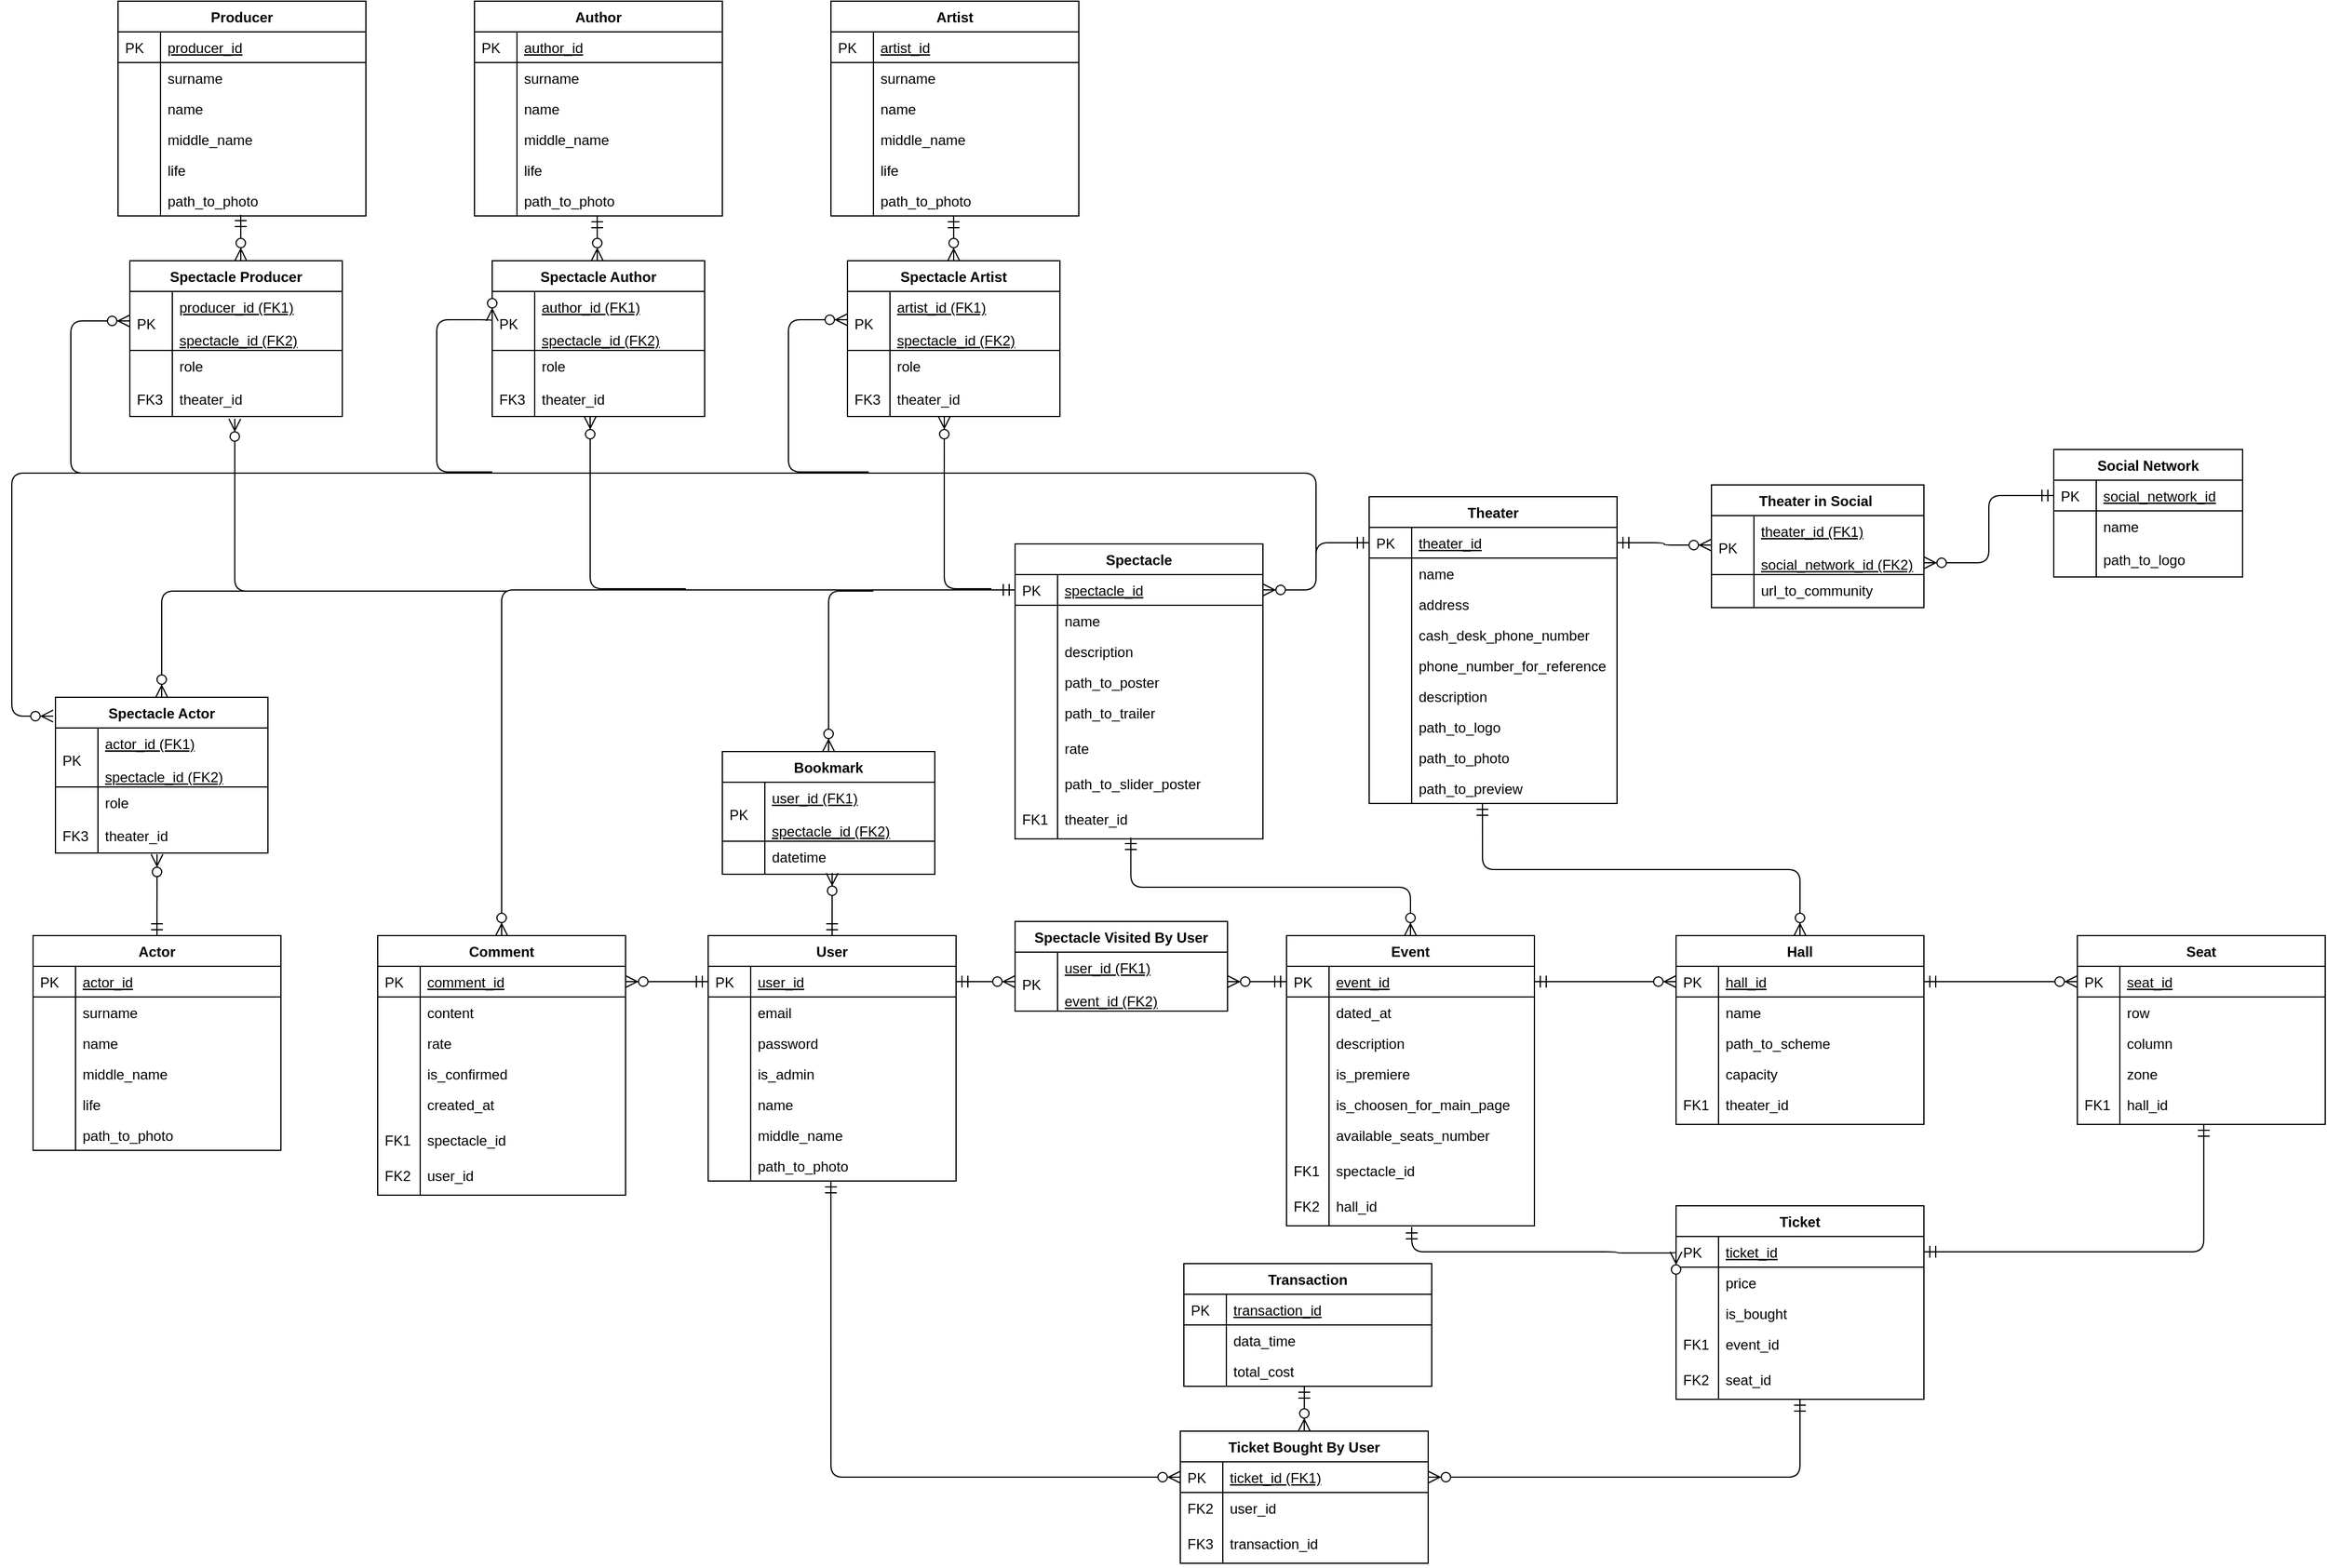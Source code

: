 <mxfile version="13.1.1" type="device"><diagram id="C5RBs43oDa-KdzZeNtuy" name="Page-1"><mxGraphModel dx="3080" dy="1914" grid="1" gridSize="10" guides="1" tooltips="1" connect="1" arrows="1" fold="1" page="1" pageScale="1" pageWidth="827" pageHeight="1169" math="0" shadow="0"><root><mxCell id="WIyWlLk6GJQsqaUBKTNV-0"/><mxCell id="WIyWlLk6GJQsqaUBKTNV-1" parent="WIyWlLk6GJQsqaUBKTNV-0"/><mxCell id="zkfFHV4jXpPFQw0GAbJ--63" value="" style="edgeStyle=orthogonalEdgeStyle;endArrow=ERzeroToMany;startArrow=ERmandOne;shadow=0;strokeWidth=1;endSize=8;startSize=8;" parent="WIyWlLk6GJQsqaUBKTNV-1" source="zkfFHV4jXpPFQw0GAbJ--52" target="zkfFHV4jXpPFQw0GAbJ--57" edge="1"><mxGeometry width="100" height="100" relative="1" as="geometry"><mxPoint x="310" y="390" as="sourcePoint"/><mxPoint x="410" y="290" as="targetPoint"/></mxGeometry></mxCell><mxCell id="UJzef82UEoIzEbgM6dhC-22" value="url_to_community" style="shape=partialRectangle;top=0;left=0;right=0;bottom=0;align=left;verticalAlign=top;fillColor=none;spacingLeft=40;spacingRight=4;overflow=hidden;rotatable=0;points=[[0,0.5],[1,0.5]];portConstraint=eastwest;dropTarget=0;rounded=0;shadow=0;strokeWidth=1;" parent="WIyWlLk6GJQsqaUBKTNV-1" vertex="1"><mxGeometry x="400" y="156" width="160" height="28" as="geometry"/></mxCell><mxCell id="UJzef82UEoIzEbgM6dhC-23" value="" style="shape=partialRectangle;top=0;left=0;bottom=0;fillColor=none;align=left;verticalAlign=top;spacingLeft=4;spacingRight=4;overflow=hidden;rotatable=0;points=[];portConstraint=eastwest;part=1;" parent="UJzef82UEoIzEbgM6dhC-22" vertex="1" connectable="0"><mxGeometry width="36" height="28" as="geometry"/></mxCell><mxCell id="zkfFHV4jXpPFQw0GAbJ--56" value="Theater in Social " style="swimlane;fontStyle=1;childLayout=stackLayout;horizontal=1;startSize=26;horizontalStack=0;resizeParent=1;resizeLast=0;collapsible=1;marginBottom=0;rounded=0;shadow=0;strokeWidth=1;" parent="WIyWlLk6GJQsqaUBKTNV-1" vertex="1"><mxGeometry x="400" y="80" width="180" height="104" as="geometry"><mxRectangle x="260" y="80" width="160" height="26" as="alternateBounds"/></mxGeometry></mxCell><mxCell id="zkfFHV4jXpPFQw0GAbJ--57" value="theater_id (FK1)&#10;&#10;social_network_id (FK2)" style="shape=partialRectangle;top=0;left=0;right=0;bottom=1;align=left;verticalAlign=top;fillColor=none;spacingLeft=40;spacingRight=4;overflow=hidden;rotatable=0;points=[[0,0.5],[1,0.5]];portConstraint=eastwest;dropTarget=0;rounded=0;shadow=0;strokeWidth=1;fontStyle=4" parent="zkfFHV4jXpPFQw0GAbJ--56" vertex="1"><mxGeometry y="26" width="180" height="50" as="geometry"/></mxCell><mxCell id="zkfFHV4jXpPFQw0GAbJ--58" value="&#10;PK" style="shape=partialRectangle;top=0;left=0;bottom=0;fillColor=none;align=left;verticalAlign=top;spacingLeft=4;spacingRight=4;overflow=hidden;rotatable=0;points=[];portConstraint=eastwest;part=1;" parent="zkfFHV4jXpPFQw0GAbJ--57" vertex="1" connectable="0"><mxGeometry width="36" height="50" as="geometry"/></mxCell><mxCell id="UJzef82UEoIzEbgM6dhC-25" value="" style="edgeStyle=orthogonalEdgeStyle;endArrow=ERzeroToMany;startArrow=ERmandOne;shadow=0;strokeWidth=1;endSize=8;startSize=8;exitX=0;exitY=0.5;exitDx=0;exitDy=0;entryX=1;entryY=0.8;entryDx=0;entryDy=0;entryPerimeter=0;" parent="WIyWlLk6GJQsqaUBKTNV-1" source="UJzef82UEoIzEbgM6dhC-11" target="zkfFHV4jXpPFQw0GAbJ--57" edge="1"><mxGeometry width="100" height="100" relative="1" as="geometry"><mxPoint x="610" y="138" as="sourcePoint"/><mxPoint x="690" y="100" as="targetPoint"/></mxGeometry></mxCell><mxCell id="UJzef82UEoIzEbgM6dhC-10" value="Social Network" style="swimlane;fontStyle=1;childLayout=stackLayout;horizontal=1;startSize=26;horizontalStack=0;resizeParent=1;resizeLast=0;collapsible=1;marginBottom=0;rounded=0;shadow=0;strokeWidth=1;" parent="WIyWlLk6GJQsqaUBKTNV-1" vertex="1"><mxGeometry x="690" y="50" width="160" height="108" as="geometry"><mxRectangle x="260" y="80" width="160" height="26" as="alternateBounds"/></mxGeometry></mxCell><mxCell id="UJzef82UEoIzEbgM6dhC-11" value="social_network_id" style="shape=partialRectangle;top=0;left=0;right=0;bottom=1;align=left;verticalAlign=top;fillColor=none;spacingLeft=40;spacingRight=4;overflow=hidden;rotatable=0;points=[[0,0.5],[1,0.5]];portConstraint=eastwest;dropTarget=0;rounded=0;shadow=0;strokeWidth=1;fontStyle=4" parent="UJzef82UEoIzEbgM6dhC-10" vertex="1"><mxGeometry y="26" width="160" height="26" as="geometry"/></mxCell><mxCell id="UJzef82UEoIzEbgM6dhC-12" value="PK" style="shape=partialRectangle;top=0;left=0;bottom=0;fillColor=none;align=left;verticalAlign=top;spacingLeft=4;spacingRight=4;overflow=hidden;rotatable=0;points=[];portConstraint=eastwest;part=1;" parent="UJzef82UEoIzEbgM6dhC-11" vertex="1" connectable="0"><mxGeometry width="36" height="26" as="geometry"/></mxCell><mxCell id="UJzef82UEoIzEbgM6dhC-15" value="name" style="shape=partialRectangle;top=0;left=0;right=0;bottom=0;align=left;verticalAlign=top;fillColor=none;spacingLeft=40;spacingRight=4;overflow=hidden;rotatable=0;points=[[0,0.5],[1,0.5]];portConstraint=eastwest;dropTarget=0;rounded=0;shadow=0;strokeWidth=1;" parent="UJzef82UEoIzEbgM6dhC-10" vertex="1"><mxGeometry y="52" width="160" height="28" as="geometry"/></mxCell><mxCell id="UJzef82UEoIzEbgM6dhC-16" value="" style="shape=partialRectangle;top=0;left=0;bottom=0;fillColor=none;align=left;verticalAlign=top;spacingLeft=4;spacingRight=4;overflow=hidden;rotatable=0;points=[];portConstraint=eastwest;part=1;" parent="UJzef82UEoIzEbgM6dhC-15" vertex="1" connectable="0"><mxGeometry width="36" height="28" as="geometry"/></mxCell><mxCell id="BIvg4nY_I80kk7YJidiz-4" value="path_to_logo" style="shape=partialRectangle;top=0;left=0;right=0;bottom=0;align=left;verticalAlign=top;fillColor=none;spacingLeft=40;spacingRight=4;overflow=hidden;rotatable=0;points=[[0,0.5],[1,0.5]];portConstraint=eastwest;dropTarget=0;rounded=0;shadow=0;strokeWidth=1;" parent="UJzef82UEoIzEbgM6dhC-10" vertex="1"><mxGeometry y="80" width="160" height="28" as="geometry"/></mxCell><mxCell id="BIvg4nY_I80kk7YJidiz-5" value="" style="shape=partialRectangle;top=0;left=0;bottom=0;fillColor=none;align=left;verticalAlign=top;spacingLeft=4;spacingRight=4;overflow=hidden;rotatable=0;points=[];portConstraint=eastwest;part=1;" parent="BIvg4nY_I80kk7YJidiz-4" vertex="1" connectable="0"><mxGeometry width="36" height="28" as="geometry"/></mxCell><mxCell id="UJzef82UEoIzEbgM6dhC-42" value="" style="edgeStyle=orthogonalEdgeStyle;endArrow=ERzeroToMany;startArrow=ERmandOne;shadow=0;strokeWidth=1;endSize=8;startSize=8;entryX=0.5;entryY=0;entryDx=0;entryDy=0;exitX=0.457;exitY=1;exitDx=0;exitDy=0;exitPerimeter=0;" parent="WIyWlLk6GJQsqaUBKTNV-1" source="BIvg4nY_I80kk7YJidiz-2" target="UJzef82UEoIzEbgM6dhC-26" edge="1"><mxGeometry width="100" height="100" relative="1" as="geometry"><mxPoint x="200" y="390" as="sourcePoint"/><mxPoint x="380" y="338" as="targetPoint"/></mxGeometry></mxCell><mxCell id="UJzef82UEoIzEbgM6dhC-54" value="" style="edgeStyle=orthogonalEdgeStyle;endArrow=ERzeroToMany;startArrow=ERmandOne;shadow=0;strokeWidth=1;endSize=8;startSize=8;exitX=1;exitY=0.5;exitDx=0;exitDy=0;entryX=0;entryY=0.5;entryDx=0;entryDy=0;" parent="WIyWlLk6GJQsqaUBKTNV-1" source="UJzef82UEoIzEbgM6dhC-27" target="UJzef82UEoIzEbgM6dhC-44" edge="1"><mxGeometry width="100" height="100" relative="1" as="geometry"><mxPoint x="590" y="500" as="sourcePoint"/><mxPoint x="670" y="462" as="targetPoint"/></mxGeometry></mxCell><mxCell id="UJzef82UEoIzEbgM6dhC-55" value="Spectacle" style="swimlane;fontStyle=1;childLayout=stackLayout;horizontal=1;startSize=26;horizontalStack=0;resizeParent=1;resizeLast=0;collapsible=1;marginBottom=0;rounded=0;shadow=0;strokeWidth=1;" parent="WIyWlLk6GJQsqaUBKTNV-1" vertex="1"><mxGeometry x="-190" y="130" width="210" height="250" as="geometry"><mxRectangle x="20" y="80" width="160" height="26" as="alternateBounds"/></mxGeometry></mxCell><mxCell id="UJzef82UEoIzEbgM6dhC-56" value="spectacle_id" style="shape=partialRectangle;top=0;left=0;right=0;bottom=1;align=left;verticalAlign=top;fillColor=none;spacingLeft=40;spacingRight=4;overflow=hidden;rotatable=0;points=[[0,0.5],[1,0.5]];portConstraint=eastwest;dropTarget=0;rounded=0;shadow=0;strokeWidth=1;fontStyle=4" parent="UJzef82UEoIzEbgM6dhC-55" vertex="1"><mxGeometry y="26" width="210" height="26" as="geometry"/></mxCell><mxCell id="UJzef82UEoIzEbgM6dhC-57" value="PK" style="shape=partialRectangle;top=0;left=0;bottom=0;fillColor=none;align=left;verticalAlign=top;spacingLeft=4;spacingRight=4;overflow=hidden;rotatable=0;points=[];portConstraint=eastwest;part=1;" parent="UJzef82UEoIzEbgM6dhC-56" vertex="1" connectable="0"><mxGeometry width="36" height="26" as="geometry"/></mxCell><mxCell id="UJzef82UEoIzEbgM6dhC-58" value="name" style="shape=partialRectangle;top=0;left=0;right=0;bottom=0;align=left;verticalAlign=top;fillColor=none;spacingLeft=40;spacingRight=4;overflow=hidden;rotatable=0;points=[[0,0.5],[1,0.5]];portConstraint=eastwest;dropTarget=0;rounded=0;shadow=0;strokeWidth=1;" parent="UJzef82UEoIzEbgM6dhC-55" vertex="1"><mxGeometry y="52" width="210" height="26" as="geometry"/></mxCell><mxCell id="UJzef82UEoIzEbgM6dhC-59" value="" style="shape=partialRectangle;top=0;left=0;bottom=0;fillColor=none;align=left;verticalAlign=top;spacingLeft=4;spacingRight=4;overflow=hidden;rotatable=0;points=[];portConstraint=eastwest;part=1;" parent="UJzef82UEoIzEbgM6dhC-58" vertex="1" connectable="0"><mxGeometry width="36" height="26" as="geometry"/></mxCell><mxCell id="UJzef82UEoIzEbgM6dhC-60" value="description" style="shape=partialRectangle;top=0;left=0;right=0;bottom=0;align=left;verticalAlign=top;fillColor=none;spacingLeft=40;spacingRight=4;overflow=hidden;rotatable=0;points=[[0,0.5],[1,0.5]];portConstraint=eastwest;dropTarget=0;rounded=0;shadow=0;strokeWidth=1;" parent="UJzef82UEoIzEbgM6dhC-55" vertex="1"><mxGeometry y="78" width="210" height="26" as="geometry"/></mxCell><mxCell id="UJzef82UEoIzEbgM6dhC-61" value="" style="shape=partialRectangle;top=0;left=0;bottom=0;fillColor=none;align=left;verticalAlign=top;spacingLeft=4;spacingRight=4;overflow=hidden;rotatable=0;points=[];portConstraint=eastwest;part=1;" parent="UJzef82UEoIzEbgM6dhC-60" vertex="1" connectable="0"><mxGeometry width="36" height="26" as="geometry"/></mxCell><mxCell id="UJzef82UEoIzEbgM6dhC-62" value="path_to_poster" style="shape=partialRectangle;top=0;left=0;right=0;bottom=0;align=left;verticalAlign=top;fillColor=none;spacingLeft=40;spacingRight=4;overflow=hidden;rotatable=0;points=[[0,0.5],[1,0.5]];portConstraint=eastwest;dropTarget=0;rounded=0;shadow=0;strokeWidth=1;" parent="UJzef82UEoIzEbgM6dhC-55" vertex="1"><mxGeometry y="104" width="210" height="26" as="geometry"/></mxCell><mxCell id="UJzef82UEoIzEbgM6dhC-63" value="" style="shape=partialRectangle;top=0;left=0;bottom=0;fillColor=none;align=left;verticalAlign=top;spacingLeft=4;spacingRight=4;overflow=hidden;rotatable=0;points=[];portConstraint=eastwest;part=1;" parent="UJzef82UEoIzEbgM6dhC-62" vertex="1" connectable="0"><mxGeometry width="36" height="26" as="geometry"/></mxCell><mxCell id="UJzef82UEoIzEbgM6dhC-64" value="path_to_trailer " style="shape=partialRectangle;top=0;left=0;right=0;bottom=0;align=left;verticalAlign=top;fillColor=none;spacingLeft=40;spacingRight=4;overflow=hidden;rotatable=0;points=[[0,0.5],[1,0.5]];portConstraint=eastwest;dropTarget=0;rounded=0;shadow=0;strokeWidth=1;" parent="UJzef82UEoIzEbgM6dhC-55" vertex="1"><mxGeometry y="130" width="210" height="30" as="geometry"/></mxCell><mxCell id="UJzef82UEoIzEbgM6dhC-65" value="" style="shape=partialRectangle;top=0;left=0;bottom=0;fillColor=none;align=left;verticalAlign=top;spacingLeft=4;spacingRight=4;overflow=hidden;rotatable=0;points=[];portConstraint=eastwest;part=1;" parent="UJzef82UEoIzEbgM6dhC-64" vertex="1" connectable="0"><mxGeometry width="36" height="30.0" as="geometry"/></mxCell><mxCell id="UJzef82UEoIzEbgM6dhC-68" value="rate" style="shape=partialRectangle;top=0;left=0;right=0;bottom=0;align=left;verticalAlign=top;fillColor=none;spacingLeft=40;spacingRight=4;overflow=hidden;rotatable=0;points=[[0,0.5],[1,0.5]];portConstraint=eastwest;dropTarget=0;rounded=0;shadow=0;strokeWidth=1;" parent="UJzef82UEoIzEbgM6dhC-55" vertex="1"><mxGeometry y="160" width="210" height="30" as="geometry"/></mxCell><mxCell id="UJzef82UEoIzEbgM6dhC-69" value="" style="shape=partialRectangle;top=0;left=0;bottom=0;fillColor=none;align=left;verticalAlign=top;spacingLeft=4;spacingRight=4;overflow=hidden;rotatable=0;points=[];portConstraint=eastwest;part=1;" parent="UJzef82UEoIzEbgM6dhC-68" vertex="1" connectable="0"><mxGeometry width="36" height="30.0" as="geometry"/></mxCell><mxCell id="UJzef82UEoIzEbgM6dhC-70" value="path_to_slider_poster" style="shape=partialRectangle;top=0;left=0;right=0;bottom=0;align=left;verticalAlign=top;fillColor=none;spacingLeft=40;spacingRight=4;overflow=hidden;rotatable=0;points=[[0,0.5],[1,0.5]];portConstraint=eastwest;dropTarget=0;rounded=0;shadow=0;strokeWidth=1;" parent="UJzef82UEoIzEbgM6dhC-55" vertex="1"><mxGeometry y="190" width="210" height="30" as="geometry"/></mxCell><mxCell id="UJzef82UEoIzEbgM6dhC-71" value="" style="shape=partialRectangle;top=0;left=0;bottom=0;fillColor=none;align=left;verticalAlign=top;spacingLeft=4;spacingRight=4;overflow=hidden;rotatable=0;points=[];portConstraint=eastwest;part=1;" parent="UJzef82UEoIzEbgM6dhC-70" vertex="1" connectable="0"><mxGeometry width="36" height="30.0" as="geometry"/></mxCell><mxCell id="25asJVEG3M_2YhM_eViq-2" value="theater_id" style="shape=partialRectangle;top=0;left=0;right=0;bottom=0;align=left;verticalAlign=top;fillColor=none;spacingLeft=40;spacingRight=4;overflow=hidden;rotatable=0;points=[[0,0.5],[1,0.5]];portConstraint=eastwest;dropTarget=0;rounded=0;shadow=0;strokeWidth=1;" parent="UJzef82UEoIzEbgM6dhC-55" vertex="1"><mxGeometry y="220" width="210" height="30" as="geometry"/></mxCell><mxCell id="25asJVEG3M_2YhM_eViq-3" value="FK1" style="shape=partialRectangle;top=0;left=0;bottom=0;fillColor=none;align=left;verticalAlign=top;spacingLeft=4;spacingRight=4;overflow=hidden;rotatable=0;points=[];portConstraint=eastwest;part=1;" parent="25asJVEG3M_2YhM_eViq-2" vertex="1" connectable="0"><mxGeometry width="36" height="30.0" as="geometry"/></mxCell><mxCell id="UJzef82UEoIzEbgM6dhC-72" value="" style="edgeStyle=orthogonalEdgeStyle;endArrow=ERzeroToMany;startArrow=ERmandOne;shadow=0;strokeWidth=1;endSize=8;startSize=8;entryX=1;entryY=0.5;entryDx=0;entryDy=0;exitX=0;exitY=0.5;exitDx=0;exitDy=0;" parent="WIyWlLk6GJQsqaUBKTNV-1" source="zkfFHV4jXpPFQw0GAbJ--52" target="UJzef82UEoIzEbgM6dhC-56" edge="1"><mxGeometry width="100" height="100" relative="1" as="geometry"><mxPoint x="20" y="88" as="sourcePoint"/><mxPoint x="100" y="50" as="targetPoint"/></mxGeometry></mxCell><mxCell id="UJzef82UEoIzEbgM6dhC-88" value="" style="edgeStyle=orthogonalEdgeStyle;endArrow=ERzeroToMany;startArrow=ERmandOne;shadow=0;strokeWidth=1;endSize=8;startSize=8;entryX=0.5;entryY=0;entryDx=0;entryDy=0;exitX=0.467;exitY=0.967;exitDx=0;exitDy=0;exitPerimeter=0;" parent="WIyWlLk6GJQsqaUBKTNV-1" source="25asJVEG3M_2YhM_eViq-2" target="UJzef82UEoIzEbgM6dhC-73" edge="1"><mxGeometry width="100" height="100" relative="1" as="geometry"><mxPoint x="-87" y="390" as="sourcePoint"/><mxPoint x="47.98" y="441.01" as="targetPoint"/></mxGeometry></mxCell><mxCell id="UJzef82UEoIzEbgM6dhC-109" value="" style="edgeStyle=orthogonalEdgeStyle;endArrow=ERmandOne;startArrow=ERmandOne;shadow=0;strokeWidth=1;endSize=8;startSize=8;exitX=1;exitY=0.5;exitDx=0;exitDy=0;entryX=0.51;entryY=1;entryDx=0;entryDy=0;entryPerimeter=0;endFill=0;" parent="WIyWlLk6GJQsqaUBKTNV-1" source="UJzef82UEoIzEbgM6dhC-91" target="UJzef82UEoIzEbgM6dhC-52" edge="1"><mxGeometry width="100" height="100" relative="1" as="geometry"><mxPoint x="615" y="722" as="sourcePoint"/><mxPoint x="745" y="722" as="targetPoint"/></mxGeometry></mxCell><mxCell id="UJzef82UEoIzEbgM6dhC-155" value="" style="edgeStyle=orthogonalEdgeStyle;endArrow=ERzeroToMany;startArrow=ERmandOne;shadow=0;strokeWidth=1;endSize=8;startSize=8;exitX=0.5;exitY=1;exitDx=0;exitDy=0;exitPerimeter=0;entryX=1;entryY=0.5;entryDx=0;entryDy=0;" parent="WIyWlLk6GJQsqaUBKTNV-1" source="UJzef82UEoIzEbgM6dhC-103" target="UJzef82UEoIzEbgM6dhC-141" edge="1"><mxGeometry width="100" height="100" relative="1" as="geometry"><mxPoint x="614" y="920.498" as="sourcePoint"/><mxPoint x="681.98" y="991.51" as="targetPoint"/></mxGeometry></mxCell><mxCell id="UJzef82UEoIzEbgM6dhC-156" value="" style="edgeStyle=orthogonalEdgeStyle;endArrow=ERzeroToMany;startArrow=ERmandOne;shadow=0;strokeWidth=1;endSize=8;startSize=8;exitX=0.495;exitY=1;exitDx=0;exitDy=0;entryX=0;entryY=0.5;entryDx=0;entryDy=0;exitPerimeter=0;" parent="WIyWlLk6GJQsqaUBKTNV-1" source="UJzef82UEoIzEbgM6dhC-138" target="UJzef82UEoIzEbgM6dhC-141" edge="1"><mxGeometry width="100" height="100" relative="1" as="geometry"><mxPoint x="100" y="832" as="sourcePoint"/><mxPoint x="180" y="794" as="targetPoint"/></mxGeometry></mxCell><mxCell id="UJzef82UEoIzEbgM6dhC-158" value="" style="edgeStyle=orthogonalEdgeStyle;endArrow=ERzeroToMany;startArrow=ERmandOne;shadow=0;strokeWidth=1;endSize=8;startSize=8;exitX=0.486;exitY=1;exitDx=0;exitDy=0;exitPerimeter=0;entryX=0.5;entryY=0;entryDx=0;entryDy=0;" parent="WIyWlLk6GJQsqaUBKTNV-1" source="UJzef82UEoIzEbgM6dhC-115" target="UJzef82UEoIzEbgM6dhC-140" edge="1"><mxGeometry width="100" height="100" relative="1" as="geometry"><mxPoint x="695" y="962" as="sourcePoint"/><mxPoint y="867" as="targetPoint"/></mxGeometry></mxCell><mxCell id="UJzef82UEoIzEbgM6dhC-159" value="" style="edgeStyle=orthogonalEdgeStyle;endArrow=ERzeroToMany;startArrow=ERmandOne;shadow=0;strokeWidth=1;endSize=8;startSize=8;exitX=1;exitY=0.5;exitDx=0;exitDy=0;entryX=0;entryY=0.5;entryDx=0;entryDy=0;" parent="WIyWlLk6GJQsqaUBKTNV-1" source="UJzef82UEoIzEbgM6dhC-74" target="UJzef82UEoIzEbgM6dhC-27" edge="1"><mxGeometry width="100" height="100" relative="1" as="geometry"><mxPoint x="300.0" y="492" as="sourcePoint"/><mxPoint x="332.1" y="551.01" as="targetPoint"/></mxGeometry></mxCell><mxCell id="UJzef82UEoIzEbgM6dhC-175" value="" style="edgeStyle=orthogonalEdgeStyle;endArrow=ERzeroToMany;startArrow=ERmandOne;shadow=0;strokeWidth=1;endSize=8;startSize=8;exitX=0;exitY=0.5;exitDx=0;exitDy=0;entryX=0.5;entryY=0;entryDx=0;entryDy=0;" parent="WIyWlLk6GJQsqaUBKTNV-1" source="UJzef82UEoIzEbgM6dhC-56" target="UJzef82UEoIzEbgM6dhC-160" edge="1"><mxGeometry width="100" height="100" relative="1" as="geometry"><mxPoint x="-310.0" y="180" as="sourcePoint"/><mxPoint x="-277.9" y="239.01" as="targetPoint"/></mxGeometry></mxCell><mxCell id="UJzef82UEoIzEbgM6dhC-176" value="" style="edgeStyle=orthogonalEdgeStyle;endArrow=ERzeroToMany;startArrow=ERmandOne;shadow=0;strokeWidth=1;endSize=8;startSize=8;exitX=0;exitY=0.5;exitDx=0;exitDy=0;entryX=1;entryY=0.5;entryDx=0;entryDy=0;" parent="WIyWlLk6GJQsqaUBKTNV-1" source="UJzef82UEoIzEbgM6dhC-126" target="UJzef82UEoIzEbgM6dhC-161" edge="1"><mxGeometry width="100" height="100" relative="1" as="geometry"><mxPoint x="-140" y="660" as="sourcePoint"/><mxPoint x="-190" y="710" as="targetPoint"/></mxGeometry></mxCell><mxCell id="UJzef82UEoIzEbgM6dhC-125" value="User" style="swimlane;fontStyle=1;childLayout=stackLayout;horizontal=1;startSize=26;horizontalStack=0;resizeParent=1;resizeLast=0;collapsible=1;marginBottom=0;rounded=0;shadow=0;strokeWidth=1;" parent="WIyWlLk6GJQsqaUBKTNV-1" vertex="1"><mxGeometry x="-450" y="462" width="210" height="208" as="geometry"><mxRectangle x="20" y="80" width="160" height="26" as="alternateBounds"/></mxGeometry></mxCell><mxCell id="UJzef82UEoIzEbgM6dhC-126" value="user_id" style="shape=partialRectangle;top=0;left=0;right=0;bottom=1;align=left;verticalAlign=top;fillColor=none;spacingLeft=40;spacingRight=4;overflow=hidden;rotatable=0;points=[[0,0.5],[1,0.5]];portConstraint=eastwest;dropTarget=0;rounded=0;shadow=0;strokeWidth=1;fontStyle=4" parent="UJzef82UEoIzEbgM6dhC-125" vertex="1"><mxGeometry y="26" width="210" height="26" as="geometry"/></mxCell><mxCell id="UJzef82UEoIzEbgM6dhC-127" value="PK" style="shape=partialRectangle;top=0;left=0;bottom=0;fillColor=none;align=left;verticalAlign=top;spacingLeft=4;spacingRight=4;overflow=hidden;rotatable=0;points=[];portConstraint=eastwest;part=1;" parent="UJzef82UEoIzEbgM6dhC-126" vertex="1" connectable="0"><mxGeometry width="36" height="26" as="geometry"/></mxCell><mxCell id="UJzef82UEoIzEbgM6dhC-128" value="email" style="shape=partialRectangle;top=0;left=0;right=0;bottom=0;align=left;verticalAlign=top;fillColor=none;spacingLeft=40;spacingRight=4;overflow=hidden;rotatable=0;points=[[0,0.5],[1,0.5]];portConstraint=eastwest;dropTarget=0;rounded=0;shadow=0;strokeWidth=1;" parent="UJzef82UEoIzEbgM6dhC-125" vertex="1"><mxGeometry y="52" width="210" height="26" as="geometry"/></mxCell><mxCell id="UJzef82UEoIzEbgM6dhC-129" value="" style="shape=partialRectangle;top=0;left=0;bottom=0;fillColor=none;align=left;verticalAlign=top;spacingLeft=4;spacingRight=4;overflow=hidden;rotatable=0;points=[];portConstraint=eastwest;part=1;" parent="UJzef82UEoIzEbgM6dhC-128" vertex="1" connectable="0"><mxGeometry width="36" height="26" as="geometry"/></mxCell><mxCell id="UJzef82UEoIzEbgM6dhC-130" value="password" style="shape=partialRectangle;top=0;left=0;right=0;bottom=0;align=left;verticalAlign=top;fillColor=none;spacingLeft=40;spacingRight=4;overflow=hidden;rotatable=0;points=[[0,0.5],[1,0.5]];portConstraint=eastwest;dropTarget=0;rounded=0;shadow=0;strokeWidth=1;" parent="UJzef82UEoIzEbgM6dhC-125" vertex="1"><mxGeometry y="78" width="210" height="26" as="geometry"/></mxCell><mxCell id="UJzef82UEoIzEbgM6dhC-131" value="" style="shape=partialRectangle;top=0;left=0;bottom=0;fillColor=none;align=left;verticalAlign=top;spacingLeft=4;spacingRight=4;overflow=hidden;rotatable=0;points=[];portConstraint=eastwest;part=1;" parent="UJzef82UEoIzEbgM6dhC-130" vertex="1" connectable="0"><mxGeometry width="36" height="26" as="geometry"/></mxCell><mxCell id="UJzef82UEoIzEbgM6dhC-132" value="is_admin" style="shape=partialRectangle;top=0;left=0;right=0;bottom=0;align=left;verticalAlign=top;fillColor=none;spacingLeft=40;spacingRight=4;overflow=hidden;rotatable=0;points=[[0,0.5],[1,0.5]];portConstraint=eastwest;dropTarget=0;rounded=0;shadow=0;strokeWidth=1;" parent="UJzef82UEoIzEbgM6dhC-125" vertex="1"><mxGeometry y="104" width="210" height="26" as="geometry"/></mxCell><mxCell id="UJzef82UEoIzEbgM6dhC-133" value="" style="shape=partialRectangle;top=0;left=0;bottom=0;fillColor=none;align=left;verticalAlign=top;spacingLeft=4;spacingRight=4;overflow=hidden;rotatable=0;points=[];portConstraint=eastwest;part=1;" parent="UJzef82UEoIzEbgM6dhC-132" vertex="1" connectable="0"><mxGeometry width="36" height="26" as="geometry"/></mxCell><mxCell id="UJzef82UEoIzEbgM6dhC-134" value="name" style="shape=partialRectangle;top=0;left=0;right=0;bottom=0;align=left;verticalAlign=top;fillColor=none;spacingLeft=40;spacingRight=4;overflow=hidden;rotatable=0;points=[[0,0.5],[1,0.5]];portConstraint=eastwest;dropTarget=0;rounded=0;shadow=0;strokeWidth=1;" parent="UJzef82UEoIzEbgM6dhC-125" vertex="1"><mxGeometry y="130" width="210" height="26" as="geometry"/></mxCell><mxCell id="UJzef82UEoIzEbgM6dhC-135" value="" style="shape=partialRectangle;top=0;left=0;bottom=0;fillColor=none;align=left;verticalAlign=top;spacingLeft=4;spacingRight=4;overflow=hidden;rotatable=0;points=[];portConstraint=eastwest;part=1;" parent="UJzef82UEoIzEbgM6dhC-134" vertex="1" connectable="0"><mxGeometry width="36" height="26" as="geometry"/></mxCell><mxCell id="UJzef82UEoIzEbgM6dhC-136" value="middle_name" style="shape=partialRectangle;top=0;left=0;right=0;bottom=0;align=left;verticalAlign=top;fillColor=none;spacingLeft=40;spacingRight=4;overflow=hidden;rotatable=0;points=[[0,0.5],[1,0.5]];portConstraint=eastwest;dropTarget=0;rounded=0;shadow=0;strokeWidth=1;" parent="UJzef82UEoIzEbgM6dhC-125" vertex="1"><mxGeometry y="156" width="210" height="26" as="geometry"/></mxCell><mxCell id="UJzef82UEoIzEbgM6dhC-137" value="" style="shape=partialRectangle;top=0;left=0;bottom=0;fillColor=none;align=left;verticalAlign=top;spacingLeft=4;spacingRight=4;overflow=hidden;rotatable=0;points=[];portConstraint=eastwest;part=1;" parent="UJzef82UEoIzEbgM6dhC-136" vertex="1" connectable="0"><mxGeometry width="36" height="26" as="geometry"/></mxCell><mxCell id="UJzef82UEoIzEbgM6dhC-138" value="path_to_photo" style="shape=partialRectangle;top=0;left=0;right=0;bottom=0;align=left;verticalAlign=top;fillColor=none;spacingLeft=40;spacingRight=4;overflow=hidden;rotatable=0;points=[[0,0.5],[1,0.5]];portConstraint=eastwest;dropTarget=0;rounded=0;shadow=0;strokeWidth=1;" parent="UJzef82UEoIzEbgM6dhC-125" vertex="1"><mxGeometry y="182" width="210" height="26" as="geometry"/></mxCell><mxCell id="UJzef82UEoIzEbgM6dhC-139" value="" style="shape=partialRectangle;top=0;left=0;bottom=0;fillColor=none;align=left;verticalAlign=top;spacingLeft=4;spacingRight=4;overflow=hidden;rotatable=0;points=[];portConstraint=eastwest;part=1;" parent="UJzef82UEoIzEbgM6dhC-138" vertex="1" connectable="0"><mxGeometry width="36" height="26" as="geometry"/></mxCell><mxCell id="UJzef82UEoIzEbgM6dhC-160" value="Comment" style="swimlane;fontStyle=1;childLayout=stackLayout;horizontal=1;startSize=26;horizontalStack=0;resizeParent=1;resizeLast=0;collapsible=1;marginBottom=0;rounded=0;shadow=0;strokeWidth=1;" parent="WIyWlLk6GJQsqaUBKTNV-1" vertex="1"><mxGeometry x="-730" y="462" width="210" height="220" as="geometry"><mxRectangle x="20" y="80" width="160" height="26" as="alternateBounds"/></mxGeometry></mxCell><mxCell id="UJzef82UEoIzEbgM6dhC-161" value="comment_id" style="shape=partialRectangle;top=0;left=0;right=0;bottom=1;align=left;verticalAlign=top;fillColor=none;spacingLeft=40;spacingRight=4;overflow=hidden;rotatable=0;points=[[0,0.5],[1,0.5]];portConstraint=eastwest;dropTarget=0;rounded=0;shadow=0;strokeWidth=1;fontStyle=4" parent="UJzef82UEoIzEbgM6dhC-160" vertex="1"><mxGeometry y="26" width="210" height="26" as="geometry"/></mxCell><mxCell id="UJzef82UEoIzEbgM6dhC-162" value="PK" style="shape=partialRectangle;top=0;left=0;bottom=0;fillColor=none;align=left;verticalAlign=top;spacingLeft=4;spacingRight=4;overflow=hidden;rotatable=0;points=[];portConstraint=eastwest;part=1;" parent="UJzef82UEoIzEbgM6dhC-161" vertex="1" connectable="0"><mxGeometry width="36" height="26" as="geometry"/></mxCell><mxCell id="UJzef82UEoIzEbgM6dhC-163" value="content" style="shape=partialRectangle;top=0;left=0;right=0;bottom=0;align=left;verticalAlign=top;fillColor=none;spacingLeft=40;spacingRight=4;overflow=hidden;rotatable=0;points=[[0,0.5],[1,0.5]];portConstraint=eastwest;dropTarget=0;rounded=0;shadow=0;strokeWidth=1;" parent="UJzef82UEoIzEbgM6dhC-160" vertex="1"><mxGeometry y="52" width="210" height="26" as="geometry"/></mxCell><mxCell id="UJzef82UEoIzEbgM6dhC-164" value="" style="shape=partialRectangle;top=0;left=0;bottom=0;fillColor=none;align=left;verticalAlign=top;spacingLeft=4;spacingRight=4;overflow=hidden;rotatable=0;points=[];portConstraint=eastwest;part=1;" parent="UJzef82UEoIzEbgM6dhC-163" vertex="1" connectable="0"><mxGeometry width="36" height="26" as="geometry"/></mxCell><mxCell id="UJzef82UEoIzEbgM6dhC-165" value="rate" style="shape=partialRectangle;top=0;left=0;right=0;bottom=0;align=left;verticalAlign=top;fillColor=none;spacingLeft=40;spacingRight=4;overflow=hidden;rotatable=0;points=[[0,0.5],[1,0.5]];portConstraint=eastwest;dropTarget=0;rounded=0;shadow=0;strokeWidth=1;" parent="UJzef82UEoIzEbgM6dhC-160" vertex="1"><mxGeometry y="78" width="210" height="26" as="geometry"/></mxCell><mxCell id="UJzef82UEoIzEbgM6dhC-166" value="" style="shape=partialRectangle;top=0;left=0;bottom=0;fillColor=none;align=left;verticalAlign=top;spacingLeft=4;spacingRight=4;overflow=hidden;rotatable=0;points=[];portConstraint=eastwest;part=1;" parent="UJzef82UEoIzEbgM6dhC-165" vertex="1" connectable="0"><mxGeometry width="36" height="26" as="geometry"/></mxCell><mxCell id="UJzef82UEoIzEbgM6dhC-167" value="is_confirmed" style="shape=partialRectangle;top=0;left=0;right=0;bottom=0;align=left;verticalAlign=top;fillColor=none;spacingLeft=40;spacingRight=4;overflow=hidden;rotatable=0;points=[[0,0.5],[1,0.5]];portConstraint=eastwest;dropTarget=0;rounded=0;shadow=0;strokeWidth=1;" parent="UJzef82UEoIzEbgM6dhC-160" vertex="1"><mxGeometry y="104" width="210" height="26" as="geometry"/></mxCell><mxCell id="UJzef82UEoIzEbgM6dhC-168" value="" style="shape=partialRectangle;top=0;left=0;bottom=0;fillColor=none;align=left;verticalAlign=top;spacingLeft=4;spacingRight=4;overflow=hidden;rotatable=0;points=[];portConstraint=eastwest;part=1;" parent="UJzef82UEoIzEbgM6dhC-167" vertex="1" connectable="0"><mxGeometry width="36" height="26" as="geometry"/></mxCell><mxCell id="UJzef82UEoIzEbgM6dhC-169" value="created_at" style="shape=partialRectangle;top=0;left=0;right=0;bottom=0;align=left;verticalAlign=top;fillColor=none;spacingLeft=40;spacingRight=4;overflow=hidden;rotatable=0;points=[[0,0.5],[1,0.5]];portConstraint=eastwest;dropTarget=0;rounded=0;shadow=0;strokeWidth=1;" parent="UJzef82UEoIzEbgM6dhC-160" vertex="1"><mxGeometry y="130" width="210" height="30" as="geometry"/></mxCell><mxCell id="UJzef82UEoIzEbgM6dhC-170" value="" style="shape=partialRectangle;top=0;left=0;bottom=0;fillColor=none;align=left;verticalAlign=top;spacingLeft=4;spacingRight=4;overflow=hidden;rotatable=0;points=[];portConstraint=eastwest;part=1;" parent="UJzef82UEoIzEbgM6dhC-169" vertex="1" connectable="0"><mxGeometry width="36" height="30.0" as="geometry"/></mxCell><mxCell id="UJzef82UEoIzEbgM6dhC-171" value="spectacle_id" style="shape=partialRectangle;top=0;left=0;right=0;bottom=0;align=left;verticalAlign=top;fillColor=none;spacingLeft=40;spacingRight=4;overflow=hidden;rotatable=0;points=[[0,0.5],[1,0.5]];portConstraint=eastwest;dropTarget=0;rounded=0;shadow=0;strokeWidth=1;" parent="UJzef82UEoIzEbgM6dhC-160" vertex="1"><mxGeometry y="160" width="210" height="30" as="geometry"/></mxCell><mxCell id="UJzef82UEoIzEbgM6dhC-172" value="FK1" style="shape=partialRectangle;top=0;left=0;bottom=0;fillColor=none;align=left;verticalAlign=top;spacingLeft=4;spacingRight=4;overflow=hidden;rotatable=0;points=[];portConstraint=eastwest;part=1;" parent="UJzef82UEoIzEbgM6dhC-171" vertex="1" connectable="0"><mxGeometry width="36" height="30.0" as="geometry"/></mxCell><mxCell id="UJzef82UEoIzEbgM6dhC-173" value="user_id" style="shape=partialRectangle;top=0;left=0;right=0;bottom=0;align=left;verticalAlign=top;fillColor=none;spacingLeft=40;spacingRight=4;overflow=hidden;rotatable=0;points=[[0,0.5],[1,0.5]];portConstraint=eastwest;dropTarget=0;rounded=0;shadow=0;strokeWidth=1;" parent="UJzef82UEoIzEbgM6dhC-160" vertex="1"><mxGeometry y="190" width="210" height="30" as="geometry"/></mxCell><mxCell id="UJzef82UEoIzEbgM6dhC-174" value="FK2" style="shape=partialRectangle;top=0;left=0;bottom=0;fillColor=none;align=left;verticalAlign=top;spacingLeft=4;spacingRight=4;overflow=hidden;rotatable=0;points=[];portConstraint=eastwest;part=1;" parent="UJzef82UEoIzEbgM6dhC-173" vertex="1" connectable="0"><mxGeometry width="36" height="30.0" as="geometry"/></mxCell><mxCell id="UJzef82UEoIzEbgM6dhC-179" value="Bookmark" style="swimlane;fontStyle=1;childLayout=stackLayout;horizontal=1;startSize=26;horizontalStack=0;resizeParent=1;resizeLast=0;collapsible=1;marginBottom=0;rounded=0;shadow=0;strokeWidth=1;" parent="WIyWlLk6GJQsqaUBKTNV-1" vertex="1"><mxGeometry x="-438" y="306" width="180" height="104" as="geometry"><mxRectangle x="260" y="80" width="160" height="26" as="alternateBounds"/></mxGeometry></mxCell><mxCell id="UJzef82UEoIzEbgM6dhC-180" value="user_id (FK1)&#10;&#10;spectacle_id (FK2)" style="shape=partialRectangle;top=0;left=0;right=0;bottom=1;align=left;verticalAlign=top;fillColor=none;spacingLeft=40;spacingRight=4;overflow=hidden;rotatable=0;points=[[0,0.5],[1,0.5]];portConstraint=eastwest;dropTarget=0;rounded=0;shadow=0;strokeWidth=1;fontStyle=4" parent="UJzef82UEoIzEbgM6dhC-179" vertex="1"><mxGeometry y="26" width="180" height="50" as="geometry"/></mxCell><mxCell id="UJzef82UEoIzEbgM6dhC-181" value="&#10;PK" style="shape=partialRectangle;top=0;left=0;bottom=0;fillColor=none;align=left;verticalAlign=top;spacingLeft=4;spacingRight=4;overflow=hidden;rotatable=0;points=[];portConstraint=eastwest;part=1;" parent="UJzef82UEoIzEbgM6dhC-180" vertex="1" connectable="0"><mxGeometry width="36" height="50" as="geometry"/></mxCell><mxCell id="UJzef82UEoIzEbgM6dhC-177" value="datetime" style="shape=partialRectangle;top=0;left=0;right=0;bottom=0;align=left;verticalAlign=top;fillColor=none;spacingLeft=40;spacingRight=4;overflow=hidden;rotatable=0;points=[[0,0.5],[1,0.5]];portConstraint=eastwest;dropTarget=0;rounded=0;shadow=0;strokeWidth=1;" parent="UJzef82UEoIzEbgM6dhC-179" vertex="1"><mxGeometry y="76" width="180" height="28" as="geometry"/></mxCell><mxCell id="UJzef82UEoIzEbgM6dhC-178" value="" style="shape=partialRectangle;top=0;left=0;bottom=0;fillColor=none;align=left;verticalAlign=top;spacingLeft=4;spacingRight=4;overflow=hidden;rotatable=0;points=[];portConstraint=eastwest;part=1;" parent="UJzef82UEoIzEbgM6dhC-177" vertex="1" connectable="0"><mxGeometry width="36" height="28" as="geometry"/></mxCell><mxCell id="UJzef82UEoIzEbgM6dhC-182" value="" style="edgeStyle=orthogonalEdgeStyle;endArrow=ERzeroToMany;startArrow=ERmandOne;shadow=0;strokeWidth=1;endSize=8;startSize=8;exitX=0.5;exitY=0;exitDx=0;exitDy=0;entryX=0.517;entryY=0.964;entryDx=0;entryDy=0;entryPerimeter=0;" parent="WIyWlLk6GJQsqaUBKTNV-1" source="UJzef82UEoIzEbgM6dhC-125" target="UJzef82UEoIzEbgM6dhC-177" edge="1"><mxGeometry width="100" height="100" relative="1" as="geometry"><mxPoint x="-440" y="511" as="sourcePoint"/><mxPoint x="-510" y="511" as="targetPoint"/></mxGeometry></mxCell><mxCell id="UJzef82UEoIzEbgM6dhC-183" value="" style="edgeStyle=orthogonalEdgeStyle;endArrow=ERzeroToMany;startArrow=none;shadow=0;strokeWidth=1;endSize=8;startSize=8;entryX=0.5;entryY=0;entryDx=0;entryDy=0;startFill=0;" parent="WIyWlLk6GJQsqaUBKTNV-1" target="UJzef82UEoIzEbgM6dhC-179" edge="1"><mxGeometry width="100" height="100" relative="1" as="geometry"><mxPoint x="-310" y="170" as="sourcePoint"/><mxPoint x="-615" y="472" as="targetPoint"/><Array as="points"><mxPoint x="-320" y="170"/><mxPoint x="-348" y="170"/></Array></mxGeometry></mxCell><mxCell id="UJzef82UEoIzEbgM6dhC-26" value="Hall" style="swimlane;fontStyle=1;childLayout=stackLayout;horizontal=1;startSize=26;horizontalStack=0;resizeParent=1;resizeLast=0;collapsible=1;marginBottom=0;rounded=0;shadow=0;strokeWidth=1;" parent="WIyWlLk6GJQsqaUBKTNV-1" vertex="1"><mxGeometry x="370" y="462" width="210" height="160" as="geometry"><mxRectangle x="20" y="80" width="160" height="26" as="alternateBounds"/></mxGeometry></mxCell><mxCell id="UJzef82UEoIzEbgM6dhC-27" value="hall_id" style="shape=partialRectangle;top=0;left=0;right=0;bottom=1;align=left;verticalAlign=top;fillColor=none;spacingLeft=40;spacingRight=4;overflow=hidden;rotatable=0;points=[[0,0.5],[1,0.5]];portConstraint=eastwest;dropTarget=0;rounded=0;shadow=0;strokeWidth=1;fontStyle=4" parent="UJzef82UEoIzEbgM6dhC-26" vertex="1"><mxGeometry y="26" width="210" height="26" as="geometry"/></mxCell><mxCell id="UJzef82UEoIzEbgM6dhC-28" value="PK" style="shape=partialRectangle;top=0;left=0;bottom=0;fillColor=none;align=left;verticalAlign=top;spacingLeft=4;spacingRight=4;overflow=hidden;rotatable=0;points=[];portConstraint=eastwest;part=1;" parent="UJzef82UEoIzEbgM6dhC-27" vertex="1" connectable="0"><mxGeometry width="36" height="26" as="geometry"/></mxCell><mxCell id="UJzef82UEoIzEbgM6dhC-29" value="name" style="shape=partialRectangle;top=0;left=0;right=0;bottom=0;align=left;verticalAlign=top;fillColor=none;spacingLeft=40;spacingRight=4;overflow=hidden;rotatable=0;points=[[0,0.5],[1,0.5]];portConstraint=eastwest;dropTarget=0;rounded=0;shadow=0;strokeWidth=1;" parent="UJzef82UEoIzEbgM6dhC-26" vertex="1"><mxGeometry y="52" width="210" height="26" as="geometry"/></mxCell><mxCell id="UJzef82UEoIzEbgM6dhC-30" value="" style="shape=partialRectangle;top=0;left=0;bottom=0;fillColor=none;align=left;verticalAlign=top;spacingLeft=4;spacingRight=4;overflow=hidden;rotatable=0;points=[];portConstraint=eastwest;part=1;" parent="UJzef82UEoIzEbgM6dhC-29" vertex="1" connectable="0"><mxGeometry width="36" height="26" as="geometry"/></mxCell><mxCell id="UJzef82UEoIzEbgM6dhC-31" value="path_to_scheme" style="shape=partialRectangle;top=0;left=0;right=0;bottom=0;align=left;verticalAlign=top;fillColor=none;spacingLeft=40;spacingRight=4;overflow=hidden;rotatable=0;points=[[0,0.5],[1,0.5]];portConstraint=eastwest;dropTarget=0;rounded=0;shadow=0;strokeWidth=1;" parent="UJzef82UEoIzEbgM6dhC-26" vertex="1"><mxGeometry y="78" width="210" height="26" as="geometry"/></mxCell><mxCell id="UJzef82UEoIzEbgM6dhC-32" value="" style="shape=partialRectangle;top=0;left=0;bottom=0;fillColor=none;align=left;verticalAlign=top;spacingLeft=4;spacingRight=4;overflow=hidden;rotatable=0;points=[];portConstraint=eastwest;part=1;" parent="UJzef82UEoIzEbgM6dhC-31" vertex="1" connectable="0"><mxGeometry width="36" height="26" as="geometry"/></mxCell><mxCell id="UJzef82UEoIzEbgM6dhC-33" value="capacity" style="shape=partialRectangle;top=0;left=0;right=0;bottom=0;align=left;verticalAlign=top;fillColor=none;spacingLeft=40;spacingRight=4;overflow=hidden;rotatable=0;points=[[0,0.5],[1,0.5]];portConstraint=eastwest;dropTarget=0;rounded=0;shadow=0;strokeWidth=1;" parent="UJzef82UEoIzEbgM6dhC-26" vertex="1"><mxGeometry y="104" width="210" height="26" as="geometry"/></mxCell><mxCell id="UJzef82UEoIzEbgM6dhC-34" value="" style="shape=partialRectangle;top=0;left=0;bottom=0;fillColor=none;align=left;verticalAlign=top;spacingLeft=4;spacingRight=4;overflow=hidden;rotatable=0;points=[];portConstraint=eastwest;part=1;" parent="UJzef82UEoIzEbgM6dhC-33" vertex="1" connectable="0"><mxGeometry width="36" height="26" as="geometry"/></mxCell><mxCell id="UJzef82UEoIzEbgM6dhC-35" value="theater_id" style="shape=partialRectangle;top=0;left=0;right=0;bottom=0;align=left;verticalAlign=top;fillColor=none;spacingLeft=40;spacingRight=4;overflow=hidden;rotatable=0;points=[[0,0.5],[1,0.5]];portConstraint=eastwest;dropTarget=0;rounded=0;shadow=0;strokeWidth=1;" parent="UJzef82UEoIzEbgM6dhC-26" vertex="1"><mxGeometry y="130" width="210" height="30" as="geometry"/></mxCell><mxCell id="UJzef82UEoIzEbgM6dhC-36" value="FK1" style="shape=partialRectangle;top=0;left=0;bottom=0;fillColor=none;align=left;verticalAlign=top;spacingLeft=4;spacingRight=4;overflow=hidden;rotatable=0;points=[];portConstraint=eastwest;part=1;" parent="UJzef82UEoIzEbgM6dhC-35" vertex="1" connectable="0"><mxGeometry width="36" height="30.0" as="geometry"/></mxCell><mxCell id="UJzef82UEoIzEbgM6dhC-43" value="Seat" style="swimlane;fontStyle=1;childLayout=stackLayout;horizontal=1;startSize=26;horizontalStack=0;resizeParent=1;resizeLast=0;collapsible=1;marginBottom=0;rounded=0;shadow=0;strokeWidth=1;" parent="WIyWlLk6GJQsqaUBKTNV-1" vertex="1"><mxGeometry x="710" y="462" width="210" height="160" as="geometry"><mxRectangle x="20" y="80" width="160" height="26" as="alternateBounds"/></mxGeometry></mxCell><mxCell id="UJzef82UEoIzEbgM6dhC-44" value="seat_id" style="shape=partialRectangle;top=0;left=0;right=0;bottom=1;align=left;verticalAlign=top;fillColor=none;spacingLeft=40;spacingRight=4;overflow=hidden;rotatable=0;points=[[0,0.5],[1,0.5]];portConstraint=eastwest;dropTarget=0;rounded=0;shadow=0;strokeWidth=1;fontStyle=4" parent="UJzef82UEoIzEbgM6dhC-43" vertex="1"><mxGeometry y="26" width="210" height="26" as="geometry"/></mxCell><mxCell id="UJzef82UEoIzEbgM6dhC-45" value="PK" style="shape=partialRectangle;top=0;left=0;bottom=0;fillColor=none;align=left;verticalAlign=top;spacingLeft=4;spacingRight=4;overflow=hidden;rotatable=0;points=[];portConstraint=eastwest;part=1;" parent="UJzef82UEoIzEbgM6dhC-44" vertex="1" connectable="0"><mxGeometry width="36" height="26" as="geometry"/></mxCell><mxCell id="UJzef82UEoIzEbgM6dhC-46" value="row" style="shape=partialRectangle;top=0;left=0;right=0;bottom=0;align=left;verticalAlign=top;fillColor=none;spacingLeft=40;spacingRight=4;overflow=hidden;rotatable=0;points=[[0,0.5],[1,0.5]];portConstraint=eastwest;dropTarget=0;rounded=0;shadow=0;strokeWidth=1;" parent="UJzef82UEoIzEbgM6dhC-43" vertex="1"><mxGeometry y="52" width="210" height="26" as="geometry"/></mxCell><mxCell id="UJzef82UEoIzEbgM6dhC-47" value="" style="shape=partialRectangle;top=0;left=0;bottom=0;fillColor=none;align=left;verticalAlign=top;spacingLeft=4;spacingRight=4;overflow=hidden;rotatable=0;points=[];portConstraint=eastwest;part=1;" parent="UJzef82UEoIzEbgM6dhC-46" vertex="1" connectable="0"><mxGeometry width="36" height="26" as="geometry"/></mxCell><mxCell id="UJzef82UEoIzEbgM6dhC-48" value="column" style="shape=partialRectangle;top=0;left=0;right=0;bottom=0;align=left;verticalAlign=top;fillColor=none;spacingLeft=40;spacingRight=4;overflow=hidden;rotatable=0;points=[[0,0.5],[1,0.5]];portConstraint=eastwest;dropTarget=0;rounded=0;shadow=0;strokeWidth=1;" parent="UJzef82UEoIzEbgM6dhC-43" vertex="1"><mxGeometry y="78" width="210" height="26" as="geometry"/></mxCell><mxCell id="UJzef82UEoIzEbgM6dhC-49" value="" style="shape=partialRectangle;top=0;left=0;bottom=0;fillColor=none;align=left;verticalAlign=top;spacingLeft=4;spacingRight=4;overflow=hidden;rotatable=0;points=[];portConstraint=eastwest;part=1;" parent="UJzef82UEoIzEbgM6dhC-48" vertex="1" connectable="0"><mxGeometry width="36" height="26" as="geometry"/></mxCell><mxCell id="UJzef82UEoIzEbgM6dhC-50" value="zone" style="shape=partialRectangle;top=0;left=0;right=0;bottom=0;align=left;verticalAlign=top;fillColor=none;spacingLeft=40;spacingRight=4;overflow=hidden;rotatable=0;points=[[0,0.5],[1,0.5]];portConstraint=eastwest;dropTarget=0;rounded=0;shadow=0;strokeWidth=1;" parent="UJzef82UEoIzEbgM6dhC-43" vertex="1"><mxGeometry y="104" width="210" height="26" as="geometry"/></mxCell><mxCell id="UJzef82UEoIzEbgM6dhC-51" value="" style="shape=partialRectangle;top=0;left=0;bottom=0;fillColor=none;align=left;verticalAlign=top;spacingLeft=4;spacingRight=4;overflow=hidden;rotatable=0;points=[];portConstraint=eastwest;part=1;" parent="UJzef82UEoIzEbgM6dhC-50" vertex="1" connectable="0"><mxGeometry width="36" height="26" as="geometry"/></mxCell><mxCell id="UJzef82UEoIzEbgM6dhC-52" value="hall_id" style="shape=partialRectangle;top=0;left=0;right=0;bottom=0;align=left;verticalAlign=top;fillColor=none;spacingLeft=40;spacingRight=4;overflow=hidden;rotatable=0;points=[[0,0.5],[1,0.5]];portConstraint=eastwest;dropTarget=0;rounded=0;shadow=0;strokeWidth=1;" parent="UJzef82UEoIzEbgM6dhC-43" vertex="1"><mxGeometry y="130" width="210" height="30" as="geometry"/></mxCell><mxCell id="UJzef82UEoIzEbgM6dhC-53" value="FK1" style="shape=partialRectangle;top=0;left=0;bottom=0;fillColor=none;align=left;verticalAlign=top;spacingLeft=4;spacingRight=4;overflow=hidden;rotatable=0;points=[];portConstraint=eastwest;part=1;" parent="UJzef82UEoIzEbgM6dhC-52" vertex="1" connectable="0"><mxGeometry width="36" height="30.0" as="geometry"/></mxCell><mxCell id="UJzef82UEoIzEbgM6dhC-73" value="Event" style="swimlane;fontStyle=1;childLayout=stackLayout;horizontal=1;startSize=26;horizontalStack=0;resizeParent=1;resizeLast=0;collapsible=1;marginBottom=0;rounded=0;shadow=0;strokeWidth=1;" parent="WIyWlLk6GJQsqaUBKTNV-1" vertex="1"><mxGeometry x="40" y="462" width="210" height="246" as="geometry"><mxRectangle x="20" y="80" width="160" height="26" as="alternateBounds"/></mxGeometry></mxCell><mxCell id="UJzef82UEoIzEbgM6dhC-74" value="event_id" style="shape=partialRectangle;top=0;left=0;right=0;bottom=1;align=left;verticalAlign=top;fillColor=none;spacingLeft=40;spacingRight=4;overflow=hidden;rotatable=0;points=[[0,0.5],[1,0.5]];portConstraint=eastwest;dropTarget=0;rounded=0;shadow=0;strokeWidth=1;fontStyle=4" parent="UJzef82UEoIzEbgM6dhC-73" vertex="1"><mxGeometry y="26" width="210" height="26" as="geometry"/></mxCell><mxCell id="UJzef82UEoIzEbgM6dhC-75" value="PK" style="shape=partialRectangle;top=0;left=0;bottom=0;fillColor=none;align=left;verticalAlign=top;spacingLeft=4;spacingRight=4;overflow=hidden;rotatable=0;points=[];portConstraint=eastwest;part=1;" parent="UJzef82UEoIzEbgM6dhC-74" vertex="1" connectable="0"><mxGeometry width="36" height="26" as="geometry"/></mxCell><mxCell id="UJzef82UEoIzEbgM6dhC-76" value="dated_at" style="shape=partialRectangle;top=0;left=0;right=0;bottom=0;align=left;verticalAlign=top;fillColor=none;spacingLeft=40;spacingRight=4;overflow=hidden;rotatable=0;points=[[0,0.5],[1,0.5]];portConstraint=eastwest;dropTarget=0;rounded=0;shadow=0;strokeWidth=1;" parent="UJzef82UEoIzEbgM6dhC-73" vertex="1"><mxGeometry y="52" width="210" height="26" as="geometry"/></mxCell><mxCell id="UJzef82UEoIzEbgM6dhC-77" value="" style="shape=partialRectangle;top=0;left=0;bottom=0;fillColor=none;align=left;verticalAlign=top;spacingLeft=4;spacingRight=4;overflow=hidden;rotatable=0;points=[];portConstraint=eastwest;part=1;" parent="UJzef82UEoIzEbgM6dhC-76" vertex="1" connectable="0"><mxGeometry width="36" height="26" as="geometry"/></mxCell><mxCell id="UJzef82UEoIzEbgM6dhC-78" value="description" style="shape=partialRectangle;top=0;left=0;right=0;bottom=0;align=left;verticalAlign=top;fillColor=none;spacingLeft=40;spacingRight=4;overflow=hidden;rotatable=0;points=[[0,0.5],[1,0.5]];portConstraint=eastwest;dropTarget=0;rounded=0;shadow=0;strokeWidth=1;" parent="UJzef82UEoIzEbgM6dhC-73" vertex="1"><mxGeometry y="78" width="210" height="26" as="geometry"/></mxCell><mxCell id="UJzef82UEoIzEbgM6dhC-79" value="" style="shape=partialRectangle;top=0;left=0;bottom=0;fillColor=none;align=left;verticalAlign=top;spacingLeft=4;spacingRight=4;overflow=hidden;rotatable=0;points=[];portConstraint=eastwest;part=1;" parent="UJzef82UEoIzEbgM6dhC-78" vertex="1" connectable="0"><mxGeometry width="36" height="26" as="geometry"/></mxCell><mxCell id="UJzef82UEoIzEbgM6dhC-80" value="is_premiere" style="shape=partialRectangle;top=0;left=0;right=0;bottom=0;align=left;verticalAlign=top;fillColor=none;spacingLeft=40;spacingRight=4;overflow=hidden;rotatable=0;points=[[0,0.5],[1,0.5]];portConstraint=eastwest;dropTarget=0;rounded=0;shadow=0;strokeWidth=1;" parent="UJzef82UEoIzEbgM6dhC-73" vertex="1"><mxGeometry y="104" width="210" height="26" as="geometry"/></mxCell><mxCell id="UJzef82UEoIzEbgM6dhC-81" value="" style="shape=partialRectangle;top=0;left=0;bottom=0;fillColor=none;align=left;verticalAlign=top;spacingLeft=4;spacingRight=4;overflow=hidden;rotatable=0;points=[];portConstraint=eastwest;part=1;" parent="UJzef82UEoIzEbgM6dhC-80" vertex="1" connectable="0"><mxGeometry width="36" height="26" as="geometry"/></mxCell><mxCell id="DsN4gHHRumIPcm5hQIYg-0" value="is_choosen_for_main_page" style="shape=partialRectangle;top=0;left=0;right=0;bottom=0;align=left;verticalAlign=top;fillColor=none;spacingLeft=40;spacingRight=4;overflow=hidden;rotatable=0;points=[[0,0.5],[1,0.5]];portConstraint=eastwest;dropTarget=0;rounded=0;shadow=0;strokeWidth=1;" vertex="1" parent="UJzef82UEoIzEbgM6dhC-73"><mxGeometry y="130" width="210" height="26" as="geometry"/></mxCell><mxCell id="DsN4gHHRumIPcm5hQIYg-1" value="" style="shape=partialRectangle;top=0;left=0;bottom=0;fillColor=none;align=left;verticalAlign=top;spacingLeft=4;spacingRight=4;overflow=hidden;rotatable=0;points=[];portConstraint=eastwest;part=1;" vertex="1" connectable="0" parent="DsN4gHHRumIPcm5hQIYg-0"><mxGeometry width="36" height="26" as="geometry"/></mxCell><mxCell id="UJzef82UEoIzEbgM6dhC-82" value="available_seats_number" style="shape=partialRectangle;top=0;left=0;right=0;bottom=0;align=left;verticalAlign=top;fillColor=none;spacingLeft=40;spacingRight=4;overflow=hidden;rotatable=0;points=[[0,0.5],[1,0.5]];portConstraint=eastwest;dropTarget=0;rounded=0;shadow=0;strokeWidth=1;" parent="UJzef82UEoIzEbgM6dhC-73" vertex="1"><mxGeometry y="156" width="210" height="30" as="geometry"/></mxCell><mxCell id="UJzef82UEoIzEbgM6dhC-83" value="" style="shape=partialRectangle;top=0;left=0;bottom=0;fillColor=none;align=left;verticalAlign=top;spacingLeft=4;spacingRight=4;overflow=hidden;rotatable=0;points=[];portConstraint=eastwest;part=1;" parent="UJzef82UEoIzEbgM6dhC-82" vertex="1" connectable="0"><mxGeometry width="36" height="30.0" as="geometry"/></mxCell><mxCell id="UJzef82UEoIzEbgM6dhC-84" value="spectacle_id" style="shape=partialRectangle;top=0;left=0;right=0;bottom=0;align=left;verticalAlign=top;fillColor=none;spacingLeft=40;spacingRight=4;overflow=hidden;rotatable=0;points=[[0,0.5],[1,0.5]];portConstraint=eastwest;dropTarget=0;rounded=0;shadow=0;strokeWidth=1;" parent="UJzef82UEoIzEbgM6dhC-73" vertex="1"><mxGeometry y="186" width="210" height="30" as="geometry"/></mxCell><mxCell id="UJzef82UEoIzEbgM6dhC-85" value="FK1" style="shape=partialRectangle;top=0;left=0;bottom=0;fillColor=none;align=left;verticalAlign=top;spacingLeft=4;spacingRight=4;overflow=hidden;rotatable=0;points=[];portConstraint=eastwest;part=1;" parent="UJzef82UEoIzEbgM6dhC-84" vertex="1" connectable="0"><mxGeometry width="36" height="30.0" as="geometry"/></mxCell><mxCell id="UJzef82UEoIzEbgM6dhC-86" value="hall_id" style="shape=partialRectangle;top=0;left=0;right=0;bottom=0;align=left;verticalAlign=top;fillColor=none;spacingLeft=40;spacingRight=4;overflow=hidden;rotatable=0;points=[[0,0.5],[1,0.5]];portConstraint=eastwest;dropTarget=0;rounded=0;shadow=0;strokeWidth=1;" parent="UJzef82UEoIzEbgM6dhC-73" vertex="1"><mxGeometry y="216" width="210" height="30" as="geometry"/></mxCell><mxCell id="UJzef82UEoIzEbgM6dhC-87" value="FK2" style="shape=partialRectangle;top=0;left=0;bottom=0;fillColor=none;align=left;verticalAlign=top;spacingLeft=4;spacingRight=4;overflow=hidden;rotatable=0;points=[];portConstraint=eastwest;part=1;" parent="UJzef82UEoIzEbgM6dhC-86" vertex="1" connectable="0"><mxGeometry width="36" height="30.0" as="geometry"/></mxCell><mxCell id="UJzef82UEoIzEbgM6dhC-189" value="" style="edgeStyle=orthogonalEdgeStyle;endArrow=ERzeroToMany;startArrow=ERmandOne;shadow=0;strokeWidth=1;endSize=8;startSize=8;exitX=1;exitY=0.5;exitDx=0;exitDy=0;entryX=0;entryY=0.5;entryDx=0;entryDy=0;" parent="WIyWlLk6GJQsqaUBKTNV-1" source="UJzef82UEoIzEbgM6dhC-126" target="UJzef82UEoIzEbgM6dhC-185" edge="1"><mxGeometry width="100" height="100" relative="1" as="geometry"><mxPoint x="-335" y="472" as="sourcePoint"/><mxPoint x="-334.94" y="418.992" as="targetPoint"/></mxGeometry></mxCell><mxCell id="UJzef82UEoIzEbgM6dhC-190" value="" style="edgeStyle=orthogonalEdgeStyle;endArrow=ERzeroToMany;startArrow=ERmandOne;shadow=0;strokeWidth=1;endSize=8;startSize=8;entryX=1;entryY=0.5;entryDx=0;entryDy=0;exitX=0;exitY=0.5;exitDx=0;exitDy=0;" parent="WIyWlLk6GJQsqaUBKTNV-1" source="UJzef82UEoIzEbgM6dhC-74" target="UJzef82UEoIzEbgM6dhC-185" edge="1"><mxGeometry width="100" height="100" relative="1" as="geometry"><mxPoint x="10" y="610" as="sourcePoint"/><mxPoint x="-80" y="610" as="targetPoint"/></mxGeometry></mxCell><mxCell id="UJzef82UEoIzEbgM6dhC-184" value="Spectacle Visited By User" style="swimlane;fontStyle=1;childLayout=stackLayout;horizontal=1;startSize=26;horizontalStack=0;resizeParent=1;resizeLast=0;collapsible=1;marginBottom=0;rounded=0;shadow=0;strokeWidth=1;" parent="WIyWlLk6GJQsqaUBKTNV-1" vertex="1"><mxGeometry x="-190" y="450" width="180" height="76" as="geometry"><mxRectangle x="260" y="80" width="160" height="26" as="alternateBounds"/></mxGeometry></mxCell><mxCell id="UJzef82UEoIzEbgM6dhC-185" value="user_id (FK1)&#10;&#10;event_id (FK2)" style="shape=partialRectangle;top=0;left=0;right=0;bottom=1;align=left;verticalAlign=top;fillColor=none;spacingLeft=40;spacingRight=4;overflow=hidden;rotatable=0;points=[[0,0.5],[1,0.5]];portConstraint=eastwest;dropTarget=0;rounded=0;shadow=0;strokeWidth=1;fontStyle=4" parent="UJzef82UEoIzEbgM6dhC-184" vertex="1"><mxGeometry y="26" width="180" height="50" as="geometry"/></mxCell><mxCell id="UJzef82UEoIzEbgM6dhC-186" value="&#10;PK" style="shape=partialRectangle;top=0;left=0;bottom=0;fillColor=none;align=left;verticalAlign=top;spacingLeft=4;spacingRight=4;overflow=hidden;rotatable=0;points=[];portConstraint=eastwest;part=1;" parent="UJzef82UEoIzEbgM6dhC-185" vertex="1" connectable="0"><mxGeometry width="36" height="50" as="geometry"/></mxCell><mxCell id="zkfFHV4jXpPFQw0GAbJ--51" value="Theater" style="swimlane;fontStyle=1;childLayout=stackLayout;horizontal=1;startSize=26;horizontalStack=0;resizeParent=1;resizeLast=0;collapsible=1;marginBottom=0;rounded=0;shadow=0;strokeWidth=1;" parent="WIyWlLk6GJQsqaUBKTNV-1" vertex="1"><mxGeometry x="110" y="90" width="210" height="260" as="geometry"><mxRectangle x="20" y="80" width="160" height="26" as="alternateBounds"/></mxGeometry></mxCell><mxCell id="zkfFHV4jXpPFQw0GAbJ--52" value="theater_id" style="shape=partialRectangle;top=0;left=0;right=0;bottom=1;align=left;verticalAlign=top;fillColor=none;spacingLeft=40;spacingRight=4;overflow=hidden;rotatable=0;points=[[0,0.5],[1,0.5]];portConstraint=eastwest;dropTarget=0;rounded=0;shadow=0;strokeWidth=1;fontStyle=4" parent="zkfFHV4jXpPFQw0GAbJ--51" vertex="1"><mxGeometry y="26" width="210" height="26" as="geometry"/></mxCell><mxCell id="zkfFHV4jXpPFQw0GAbJ--53" value="PK" style="shape=partialRectangle;top=0;left=0;bottom=0;fillColor=none;align=left;verticalAlign=top;spacingLeft=4;spacingRight=4;overflow=hidden;rotatable=0;points=[];portConstraint=eastwest;part=1;" parent="zkfFHV4jXpPFQw0GAbJ--52" vertex="1" connectable="0"><mxGeometry width="36" height="26" as="geometry"/></mxCell><mxCell id="zkfFHV4jXpPFQw0GAbJ--54" value="name" style="shape=partialRectangle;top=0;left=0;right=0;bottom=0;align=left;verticalAlign=top;fillColor=none;spacingLeft=40;spacingRight=4;overflow=hidden;rotatable=0;points=[[0,0.5],[1,0.5]];portConstraint=eastwest;dropTarget=0;rounded=0;shadow=0;strokeWidth=1;" parent="zkfFHV4jXpPFQw0GAbJ--51" vertex="1"><mxGeometry y="52" width="210" height="26" as="geometry"/></mxCell><mxCell id="zkfFHV4jXpPFQw0GAbJ--55" value="" style="shape=partialRectangle;top=0;left=0;bottom=0;fillColor=none;align=left;verticalAlign=top;spacingLeft=4;spacingRight=4;overflow=hidden;rotatable=0;points=[];portConstraint=eastwest;part=1;" parent="zkfFHV4jXpPFQw0GAbJ--54" vertex="1" connectable="0"><mxGeometry width="36" height="26" as="geometry"/></mxCell><mxCell id="UJzef82UEoIzEbgM6dhC-0" value="address" style="shape=partialRectangle;top=0;left=0;right=0;bottom=0;align=left;verticalAlign=top;fillColor=none;spacingLeft=40;spacingRight=4;overflow=hidden;rotatable=0;points=[[0,0.5],[1,0.5]];portConstraint=eastwest;dropTarget=0;rounded=0;shadow=0;strokeWidth=1;" parent="zkfFHV4jXpPFQw0GAbJ--51" vertex="1"><mxGeometry y="78" width="210" height="26" as="geometry"/></mxCell><mxCell id="UJzef82UEoIzEbgM6dhC-1" value="" style="shape=partialRectangle;top=0;left=0;bottom=0;fillColor=none;align=left;verticalAlign=top;spacingLeft=4;spacingRight=4;overflow=hidden;rotatable=0;points=[];portConstraint=eastwest;part=1;" parent="UJzef82UEoIzEbgM6dhC-0" vertex="1" connectable="0"><mxGeometry width="36" height="26" as="geometry"/></mxCell><mxCell id="UJzef82UEoIzEbgM6dhC-2" value="cash_desk_phone_number" style="shape=partialRectangle;top=0;left=0;right=0;bottom=0;align=left;verticalAlign=top;fillColor=none;spacingLeft=40;spacingRight=4;overflow=hidden;rotatable=0;points=[[0,0.5],[1,0.5]];portConstraint=eastwest;dropTarget=0;rounded=0;shadow=0;strokeWidth=1;" parent="zkfFHV4jXpPFQw0GAbJ--51" vertex="1"><mxGeometry y="104" width="210" height="26" as="geometry"/></mxCell><mxCell id="UJzef82UEoIzEbgM6dhC-3" value="" style="shape=partialRectangle;top=0;left=0;bottom=0;fillColor=none;align=left;verticalAlign=top;spacingLeft=4;spacingRight=4;overflow=hidden;rotatable=0;points=[];portConstraint=eastwest;part=1;" parent="UJzef82UEoIzEbgM6dhC-2" vertex="1" connectable="0"><mxGeometry width="36" height="26" as="geometry"/></mxCell><mxCell id="UJzef82UEoIzEbgM6dhC-4" value="phone_number_for_reference" style="shape=partialRectangle;top=0;left=0;right=0;bottom=0;align=left;verticalAlign=top;fillColor=none;spacingLeft=40;spacingRight=4;overflow=hidden;rotatable=0;points=[[0,0.5],[1,0.5]];portConstraint=eastwest;dropTarget=0;rounded=0;shadow=0;strokeWidth=1;" parent="zkfFHV4jXpPFQw0GAbJ--51" vertex="1"><mxGeometry y="130" width="210" height="26" as="geometry"/></mxCell><mxCell id="UJzef82UEoIzEbgM6dhC-5" value="" style="shape=partialRectangle;top=0;left=0;bottom=0;fillColor=none;align=left;verticalAlign=top;spacingLeft=4;spacingRight=4;overflow=hidden;rotatable=0;points=[];portConstraint=eastwest;part=1;" parent="UJzef82UEoIzEbgM6dhC-4" vertex="1" connectable="0"><mxGeometry width="36" height="26" as="geometry"/></mxCell><mxCell id="UJzef82UEoIzEbgM6dhC-6" value="description" style="shape=partialRectangle;top=0;left=0;right=0;bottom=0;align=left;verticalAlign=top;fillColor=none;spacingLeft=40;spacingRight=4;overflow=hidden;rotatable=0;points=[[0,0.5],[1,0.5]];portConstraint=eastwest;dropTarget=0;rounded=0;shadow=0;strokeWidth=1;" parent="zkfFHV4jXpPFQw0GAbJ--51" vertex="1"><mxGeometry y="156" width="210" height="26" as="geometry"/></mxCell><mxCell id="UJzef82UEoIzEbgM6dhC-7" value="" style="shape=partialRectangle;top=0;left=0;bottom=0;fillColor=none;align=left;verticalAlign=top;spacingLeft=4;spacingRight=4;overflow=hidden;rotatable=0;points=[];portConstraint=eastwest;part=1;" parent="UJzef82UEoIzEbgM6dhC-6" vertex="1" connectable="0"><mxGeometry width="36" height="26" as="geometry"/></mxCell><mxCell id="UJzef82UEoIzEbgM6dhC-8" value="path_to_logo" style="shape=partialRectangle;top=0;left=0;right=0;bottom=0;align=left;verticalAlign=top;fillColor=none;spacingLeft=40;spacingRight=4;overflow=hidden;rotatable=0;points=[[0,0.5],[1,0.5]];portConstraint=eastwest;dropTarget=0;rounded=0;shadow=0;strokeWidth=1;" parent="zkfFHV4jXpPFQw0GAbJ--51" vertex="1"><mxGeometry y="182" width="210" height="26" as="geometry"/></mxCell><mxCell id="UJzef82UEoIzEbgM6dhC-9" value="" style="shape=partialRectangle;top=0;left=0;bottom=0;fillColor=none;align=left;verticalAlign=top;spacingLeft=4;spacingRight=4;overflow=hidden;rotatable=0;points=[];portConstraint=eastwest;part=1;" parent="UJzef82UEoIzEbgM6dhC-8" vertex="1" connectable="0"><mxGeometry width="36" height="26" as="geometry"/></mxCell><mxCell id="BIvg4nY_I80kk7YJidiz-0" value="path_to_photo" style="shape=partialRectangle;top=0;left=0;right=0;bottom=0;align=left;verticalAlign=top;fillColor=none;spacingLeft=40;spacingRight=4;overflow=hidden;rotatable=0;points=[[0,0.5],[1,0.5]];portConstraint=eastwest;dropTarget=0;rounded=0;shadow=0;strokeWidth=1;" parent="zkfFHV4jXpPFQw0GAbJ--51" vertex="1"><mxGeometry y="208" width="210" height="26" as="geometry"/></mxCell><mxCell id="BIvg4nY_I80kk7YJidiz-1" value="" style="shape=partialRectangle;top=0;left=0;bottom=0;fillColor=none;align=left;verticalAlign=top;spacingLeft=4;spacingRight=4;overflow=hidden;rotatable=0;points=[];portConstraint=eastwest;part=1;" parent="BIvg4nY_I80kk7YJidiz-0" vertex="1" connectable="0"><mxGeometry width="36" height="26" as="geometry"/></mxCell><mxCell id="BIvg4nY_I80kk7YJidiz-2" value="path_to_preview" style="shape=partialRectangle;top=0;left=0;right=0;bottom=0;align=left;verticalAlign=top;fillColor=none;spacingLeft=40;spacingRight=4;overflow=hidden;rotatable=0;points=[[0,0.5],[1,0.5]];portConstraint=eastwest;dropTarget=0;rounded=0;shadow=0;strokeWidth=1;" parent="zkfFHV4jXpPFQw0GAbJ--51" vertex="1"><mxGeometry y="234" width="210" height="26" as="geometry"/></mxCell><mxCell id="BIvg4nY_I80kk7YJidiz-3" value="" style="shape=partialRectangle;top=0;left=0;bottom=0;fillColor=none;align=left;verticalAlign=top;spacingLeft=4;spacingRight=4;overflow=hidden;rotatable=0;points=[];portConstraint=eastwest;part=1;" parent="BIvg4nY_I80kk7YJidiz-2" vertex="1" connectable="0"><mxGeometry width="36" height="26" as="geometry"/></mxCell><mxCell id="UJzef82UEoIzEbgM6dhC-140" value="Ticket Bought By User" style="swimlane;fontStyle=1;childLayout=stackLayout;horizontal=1;startSize=26;horizontalStack=0;resizeParent=1;resizeLast=0;collapsible=1;marginBottom=0;rounded=0;shadow=0;strokeWidth=1;" parent="WIyWlLk6GJQsqaUBKTNV-1" vertex="1"><mxGeometry x="-50" y="882" width="210" height="112" as="geometry"><mxRectangle x="20" y="80" width="160" height="26" as="alternateBounds"/></mxGeometry></mxCell><mxCell id="UJzef82UEoIzEbgM6dhC-141" value="ticket_id (FK1)" style="shape=partialRectangle;top=0;left=0;right=0;bottom=1;align=left;verticalAlign=top;fillColor=none;spacingLeft=40;spacingRight=4;overflow=hidden;rotatable=0;points=[[0,0.5],[1,0.5]];portConstraint=eastwest;dropTarget=0;rounded=0;shadow=0;strokeWidth=1;fontStyle=4" parent="UJzef82UEoIzEbgM6dhC-140" vertex="1"><mxGeometry y="26" width="210" height="26" as="geometry"/></mxCell><mxCell id="UJzef82UEoIzEbgM6dhC-142" value="PK" style="shape=partialRectangle;top=0;left=0;bottom=0;fillColor=none;align=left;verticalAlign=top;spacingLeft=4;spacingRight=4;overflow=hidden;rotatable=0;points=[];portConstraint=eastwest;part=1;" parent="UJzef82UEoIzEbgM6dhC-141" vertex="1" connectable="0"><mxGeometry width="36" height="26" as="geometry"/></mxCell><mxCell id="UJzef82UEoIzEbgM6dhC-151" value="user_id" style="shape=partialRectangle;top=0;left=0;right=0;bottom=0;align=left;verticalAlign=top;fillColor=none;spacingLeft=40;spacingRight=4;overflow=hidden;rotatable=0;points=[[0,0.5],[1,0.5]];portConstraint=eastwest;dropTarget=0;rounded=0;shadow=0;strokeWidth=1;" parent="UJzef82UEoIzEbgM6dhC-140" vertex="1"><mxGeometry y="52" width="210" height="30" as="geometry"/></mxCell><mxCell id="UJzef82UEoIzEbgM6dhC-152" value="FK2" style="shape=partialRectangle;top=0;left=0;bottom=0;fillColor=none;align=left;verticalAlign=top;spacingLeft=4;spacingRight=4;overflow=hidden;rotatable=0;points=[];portConstraint=eastwest;part=1;" parent="UJzef82UEoIzEbgM6dhC-151" vertex="1" connectable="0"><mxGeometry width="36" height="30.0" as="geometry"/></mxCell><mxCell id="UJzef82UEoIzEbgM6dhC-153" value="transaction_id" style="shape=partialRectangle;top=0;left=0;right=0;bottom=0;align=left;verticalAlign=top;fillColor=none;spacingLeft=40;spacingRight=4;overflow=hidden;rotatable=0;points=[[0,0.5],[1,0.5]];portConstraint=eastwest;dropTarget=0;rounded=0;shadow=0;strokeWidth=1;" parent="UJzef82UEoIzEbgM6dhC-140" vertex="1"><mxGeometry y="82" width="210" height="30" as="geometry"/></mxCell><mxCell id="UJzef82UEoIzEbgM6dhC-154" value="FK3" style="shape=partialRectangle;top=0;left=0;bottom=0;fillColor=none;align=left;verticalAlign=top;spacingLeft=4;spacingRight=4;overflow=hidden;rotatable=0;points=[];portConstraint=eastwest;part=1;" parent="UJzef82UEoIzEbgM6dhC-153" vertex="1" connectable="0"><mxGeometry width="36" height="30.0" as="geometry"/></mxCell><mxCell id="UJzef82UEoIzEbgM6dhC-206" value="Spectacle Actor" style="swimlane;fontStyle=1;childLayout=stackLayout;horizontal=1;startSize=26;horizontalStack=0;resizeParent=1;resizeLast=0;collapsible=1;marginBottom=0;rounded=0;shadow=0;strokeWidth=1;" parent="WIyWlLk6GJQsqaUBKTNV-1" vertex="1"><mxGeometry x="-1003" y="260" width="180" height="132" as="geometry"><mxRectangle x="260" y="80" width="160" height="26" as="alternateBounds"/></mxGeometry></mxCell><mxCell id="UJzef82UEoIzEbgM6dhC-207" value="actor_id (FK1)&#10;&#10;spectacle_id (FK2)" style="shape=partialRectangle;top=0;left=0;right=0;bottom=1;align=left;verticalAlign=top;fillColor=none;spacingLeft=40;spacingRight=4;overflow=hidden;rotatable=0;points=[[0,0.5],[1,0.5]];portConstraint=eastwest;dropTarget=0;rounded=0;shadow=0;strokeWidth=1;fontStyle=4" parent="UJzef82UEoIzEbgM6dhC-206" vertex="1"><mxGeometry y="26" width="180" height="50" as="geometry"/></mxCell><mxCell id="UJzef82UEoIzEbgM6dhC-208" value="&#10;PK" style="shape=partialRectangle;top=0;left=0;bottom=0;fillColor=none;align=left;verticalAlign=top;spacingLeft=4;spacingRight=4;overflow=hidden;rotatable=0;points=[];portConstraint=eastwest;part=1;" parent="UJzef82UEoIzEbgM6dhC-207" vertex="1" connectable="0"><mxGeometry width="36" height="50" as="geometry"/></mxCell><mxCell id="UJzef82UEoIzEbgM6dhC-209" value="role" style="shape=partialRectangle;top=0;left=0;right=0;bottom=0;align=left;verticalAlign=top;fillColor=none;spacingLeft=40;spacingRight=4;overflow=hidden;rotatable=0;points=[[0,0.5],[1,0.5]];portConstraint=eastwest;dropTarget=0;rounded=0;shadow=0;strokeWidth=1;" parent="UJzef82UEoIzEbgM6dhC-206" vertex="1"><mxGeometry y="76" width="180" height="28" as="geometry"/></mxCell><mxCell id="UJzef82UEoIzEbgM6dhC-210" value="" style="shape=partialRectangle;top=0;left=0;bottom=0;fillColor=none;align=left;verticalAlign=top;spacingLeft=4;spacingRight=4;overflow=hidden;rotatable=0;points=[];portConstraint=eastwest;part=1;" parent="UJzef82UEoIzEbgM6dhC-209" vertex="1" connectable="0"><mxGeometry width="36" height="28" as="geometry"/></mxCell><mxCell id="UJzef82UEoIzEbgM6dhC-211" value="theater_id" style="shape=partialRectangle;top=0;left=0;right=0;bottom=0;align=left;verticalAlign=top;fillColor=none;spacingLeft=40;spacingRight=4;overflow=hidden;rotatable=0;points=[[0,0.5],[1,0.5]];portConstraint=eastwest;dropTarget=0;rounded=0;shadow=0;strokeWidth=1;" parent="UJzef82UEoIzEbgM6dhC-206" vertex="1"><mxGeometry y="104" width="180" height="28" as="geometry"/></mxCell><mxCell id="UJzef82UEoIzEbgM6dhC-212" value="FK3" style="shape=partialRectangle;top=0;left=0;bottom=0;fillColor=none;align=left;verticalAlign=top;spacingLeft=4;spacingRight=4;overflow=hidden;rotatable=0;points=[];portConstraint=eastwest;part=1;" parent="UJzef82UEoIzEbgM6dhC-211" vertex="1" connectable="0"><mxGeometry width="36" height="28" as="geometry"/></mxCell><mxCell id="UJzef82UEoIzEbgM6dhC-213" value="" style="edgeStyle=orthogonalEdgeStyle;endArrow=ERzeroToMany;startArrow=none;shadow=0;strokeWidth=1;endSize=8;startSize=8;entryX=0.5;entryY=0;entryDx=0;entryDy=0;startFill=0;" parent="WIyWlLk6GJQsqaUBKTNV-1" target="UJzef82UEoIzEbgM6dhC-206" edge="1"><mxGeometry width="100" height="100" relative="1" as="geometry"><mxPoint x="-620" y="170" as="sourcePoint"/><mxPoint x="-920" y="246" as="targetPoint"/><Array as="points"><mxPoint x="-882" y="170"/><mxPoint x="-917" y="170"/></Array></mxGeometry></mxCell><mxCell id="UJzef82UEoIzEbgM6dhC-214" value="" style="edgeStyle=orthogonalEdgeStyle;endArrow=ERzeroToMany;startArrow=ERmandOne;shadow=0;strokeWidth=1;endSize=8;startSize=8;exitX=0.5;exitY=0;exitDx=0;exitDy=0;entryX=0.478;entryY=1.036;entryDx=0;entryDy=0;entryPerimeter=0;" parent="WIyWlLk6GJQsqaUBKTNV-1" source="UJzef82UEoIzEbgM6dhC-191" target="UJzef82UEoIzEbgM6dhC-211" edge="1"><mxGeometry width="100" height="100" relative="1" as="geometry"><mxPoint x="-335" y="472" as="sourcePoint"/><mxPoint x="-334.94" y="418.992" as="targetPoint"/></mxGeometry></mxCell><mxCell id="UJzef82UEoIzEbgM6dhC-191" value="Actor" style="swimlane;fontStyle=1;childLayout=stackLayout;horizontal=1;startSize=26;horizontalStack=0;resizeParent=1;resizeLast=0;collapsible=1;marginBottom=0;rounded=0;shadow=0;strokeWidth=1;" parent="WIyWlLk6GJQsqaUBKTNV-1" vertex="1"><mxGeometry x="-1022" y="462" width="210" height="182" as="geometry"><mxRectangle x="20" y="80" width="160" height="26" as="alternateBounds"/></mxGeometry></mxCell><mxCell id="UJzef82UEoIzEbgM6dhC-192" value="actor_id" style="shape=partialRectangle;top=0;left=0;right=0;bottom=1;align=left;verticalAlign=top;fillColor=none;spacingLeft=40;spacingRight=4;overflow=hidden;rotatable=0;points=[[0,0.5],[1,0.5]];portConstraint=eastwest;dropTarget=0;rounded=0;shadow=0;strokeWidth=1;fontStyle=4" parent="UJzef82UEoIzEbgM6dhC-191" vertex="1"><mxGeometry y="26" width="210" height="26" as="geometry"/></mxCell><mxCell id="UJzef82UEoIzEbgM6dhC-193" value="PK" style="shape=partialRectangle;top=0;left=0;bottom=0;fillColor=none;align=left;verticalAlign=top;spacingLeft=4;spacingRight=4;overflow=hidden;rotatable=0;points=[];portConstraint=eastwest;part=1;" parent="UJzef82UEoIzEbgM6dhC-192" vertex="1" connectable="0"><mxGeometry width="36" height="26" as="geometry"/></mxCell><mxCell id="UJzef82UEoIzEbgM6dhC-194" value="surname" style="shape=partialRectangle;top=0;left=0;right=0;bottom=0;align=left;verticalAlign=top;fillColor=none;spacingLeft=40;spacingRight=4;overflow=hidden;rotatable=0;points=[[0,0.5],[1,0.5]];portConstraint=eastwest;dropTarget=0;rounded=0;shadow=0;strokeWidth=1;" parent="UJzef82UEoIzEbgM6dhC-191" vertex="1"><mxGeometry y="52" width="210" height="26" as="geometry"/></mxCell><mxCell id="UJzef82UEoIzEbgM6dhC-195" value="" style="shape=partialRectangle;top=0;left=0;bottom=0;fillColor=none;align=left;verticalAlign=top;spacingLeft=4;spacingRight=4;overflow=hidden;rotatable=0;points=[];portConstraint=eastwest;part=1;" parent="UJzef82UEoIzEbgM6dhC-194" vertex="1" connectable="0"><mxGeometry width="36" height="26" as="geometry"/></mxCell><mxCell id="UJzef82UEoIzEbgM6dhC-196" value="name" style="shape=partialRectangle;top=0;left=0;right=0;bottom=0;align=left;verticalAlign=top;fillColor=none;spacingLeft=40;spacingRight=4;overflow=hidden;rotatable=0;points=[[0,0.5],[1,0.5]];portConstraint=eastwest;dropTarget=0;rounded=0;shadow=0;strokeWidth=1;" parent="UJzef82UEoIzEbgM6dhC-191" vertex="1"><mxGeometry y="78" width="210" height="26" as="geometry"/></mxCell><mxCell id="UJzef82UEoIzEbgM6dhC-197" value="" style="shape=partialRectangle;top=0;left=0;bottom=0;fillColor=none;align=left;verticalAlign=top;spacingLeft=4;spacingRight=4;overflow=hidden;rotatable=0;points=[];portConstraint=eastwest;part=1;" parent="UJzef82UEoIzEbgM6dhC-196" vertex="1" connectable="0"><mxGeometry width="36" height="26" as="geometry"/></mxCell><mxCell id="UJzef82UEoIzEbgM6dhC-198" value="middle_name" style="shape=partialRectangle;top=0;left=0;right=0;bottom=0;align=left;verticalAlign=top;fillColor=none;spacingLeft=40;spacingRight=4;overflow=hidden;rotatable=0;points=[[0,0.5],[1,0.5]];portConstraint=eastwest;dropTarget=0;rounded=0;shadow=0;strokeWidth=1;" parent="UJzef82UEoIzEbgM6dhC-191" vertex="1"><mxGeometry y="104" width="210" height="26" as="geometry"/></mxCell><mxCell id="UJzef82UEoIzEbgM6dhC-199" value="" style="shape=partialRectangle;top=0;left=0;bottom=0;fillColor=none;align=left;verticalAlign=top;spacingLeft=4;spacingRight=4;overflow=hidden;rotatable=0;points=[];portConstraint=eastwest;part=1;" parent="UJzef82UEoIzEbgM6dhC-198" vertex="1" connectable="0"><mxGeometry width="36" height="26" as="geometry"/></mxCell><mxCell id="UJzef82UEoIzEbgM6dhC-200" value="life" style="shape=partialRectangle;top=0;left=0;right=0;bottom=0;align=left;verticalAlign=top;fillColor=none;spacingLeft=40;spacingRight=4;overflow=hidden;rotatable=0;points=[[0,0.5],[1,0.5]];portConstraint=eastwest;dropTarget=0;rounded=0;shadow=0;strokeWidth=1;" parent="UJzef82UEoIzEbgM6dhC-191" vertex="1"><mxGeometry y="130" width="210" height="26" as="geometry"/></mxCell><mxCell id="UJzef82UEoIzEbgM6dhC-201" value="" style="shape=partialRectangle;top=0;left=0;bottom=0;fillColor=none;align=left;verticalAlign=top;spacingLeft=4;spacingRight=4;overflow=hidden;rotatable=0;points=[];portConstraint=eastwest;part=1;" parent="UJzef82UEoIzEbgM6dhC-200" vertex="1" connectable="0"><mxGeometry width="36" height="26" as="geometry"/></mxCell><mxCell id="UJzef82UEoIzEbgM6dhC-204" value="path_to_photo" style="shape=partialRectangle;top=0;left=0;right=0;bottom=0;align=left;verticalAlign=top;fillColor=none;spacingLeft=40;spacingRight=4;overflow=hidden;rotatable=0;points=[[0,0.5],[1,0.5]];portConstraint=eastwest;dropTarget=0;rounded=0;shadow=0;strokeWidth=1;" parent="UJzef82UEoIzEbgM6dhC-191" vertex="1"><mxGeometry y="156" width="210" height="26" as="geometry"/></mxCell><mxCell id="UJzef82UEoIzEbgM6dhC-205" value="" style="shape=partialRectangle;top=0;left=0;bottom=0;fillColor=none;align=left;verticalAlign=top;spacingLeft=4;spacingRight=4;overflow=hidden;rotatable=0;points=[];portConstraint=eastwest;part=1;" parent="UJzef82UEoIzEbgM6dhC-204" vertex="1" connectable="0"><mxGeometry width="36" height="26" as="geometry"/></mxCell><mxCell id="BIvg4nY_I80kk7YJidiz-45" value="" style="edgeStyle=orthogonalEdgeStyle;endArrow=ERzeroToMany;startArrow=none;shadow=0;strokeWidth=1;endSize=8;startSize=8;startFill=0;entryX=-0.011;entryY=0.121;entryDx=0;entryDy=0;entryPerimeter=0;" parent="WIyWlLk6GJQsqaUBKTNV-1" target="UJzef82UEoIzEbgM6dhC-206" edge="1"><mxGeometry width="100" height="100" relative="1" as="geometry"><mxPoint x="65" y="140" as="sourcePoint"/><mxPoint x="-265" y="60" as="targetPoint"/><Array as="points"><mxPoint x="65" y="70"/><mxPoint x="-1040" y="70"/><mxPoint x="-1040" y="276"/></Array></mxGeometry></mxCell><mxCell id="BIvg4nY_I80kk7YJidiz-46" value="Spectacle Producer" style="swimlane;fontStyle=1;childLayout=stackLayout;horizontal=1;startSize=26;horizontalStack=0;resizeParent=1;resizeLast=0;collapsible=1;marginBottom=0;rounded=0;shadow=0;strokeWidth=1;" parent="WIyWlLk6GJQsqaUBKTNV-1" vertex="1"><mxGeometry x="-940" y="-110" width="180" height="132" as="geometry"><mxRectangle x="260" y="80" width="160" height="26" as="alternateBounds"/></mxGeometry></mxCell><mxCell id="BIvg4nY_I80kk7YJidiz-47" value="producer_id (FK1)&#10;&#10;spectacle_id (FK2)" style="shape=partialRectangle;top=0;left=0;right=0;bottom=1;align=left;verticalAlign=top;fillColor=none;spacingLeft=40;spacingRight=4;overflow=hidden;rotatable=0;points=[[0,0.5],[1,0.5]];portConstraint=eastwest;dropTarget=0;rounded=0;shadow=0;strokeWidth=1;fontStyle=4" parent="BIvg4nY_I80kk7YJidiz-46" vertex="1"><mxGeometry y="26" width="180" height="50" as="geometry"/></mxCell><mxCell id="BIvg4nY_I80kk7YJidiz-48" value="&#10;PK" style="shape=partialRectangle;top=0;left=0;bottom=0;fillColor=none;align=left;verticalAlign=top;spacingLeft=4;spacingRight=4;overflow=hidden;rotatable=0;points=[];portConstraint=eastwest;part=1;" parent="BIvg4nY_I80kk7YJidiz-47" vertex="1" connectable="0"><mxGeometry width="36" height="50" as="geometry"/></mxCell><mxCell id="BIvg4nY_I80kk7YJidiz-49" value="role" style="shape=partialRectangle;top=0;left=0;right=0;bottom=0;align=left;verticalAlign=top;fillColor=none;spacingLeft=40;spacingRight=4;overflow=hidden;rotatable=0;points=[[0,0.5],[1,0.5]];portConstraint=eastwest;dropTarget=0;rounded=0;shadow=0;strokeWidth=1;" parent="BIvg4nY_I80kk7YJidiz-46" vertex="1"><mxGeometry y="76" width="180" height="28" as="geometry"/></mxCell><mxCell id="BIvg4nY_I80kk7YJidiz-50" value="" style="shape=partialRectangle;top=0;left=0;bottom=0;fillColor=none;align=left;verticalAlign=top;spacingLeft=4;spacingRight=4;overflow=hidden;rotatable=0;points=[];portConstraint=eastwest;part=1;" parent="BIvg4nY_I80kk7YJidiz-49" vertex="1" connectable="0"><mxGeometry width="36" height="28" as="geometry"/></mxCell><mxCell id="BIvg4nY_I80kk7YJidiz-51" value="theater_id" style="shape=partialRectangle;top=0;left=0;right=0;bottom=0;align=left;verticalAlign=top;fillColor=none;spacingLeft=40;spacingRight=4;overflow=hidden;rotatable=0;points=[[0,0.5],[1,0.5]];portConstraint=eastwest;dropTarget=0;rounded=0;shadow=0;strokeWidth=1;" parent="BIvg4nY_I80kk7YJidiz-46" vertex="1"><mxGeometry y="104" width="180" height="28" as="geometry"/></mxCell><mxCell id="BIvg4nY_I80kk7YJidiz-52" value="FK3" style="shape=partialRectangle;top=0;left=0;bottom=0;fillColor=none;align=left;verticalAlign=top;spacingLeft=4;spacingRight=4;overflow=hidden;rotatable=0;points=[];portConstraint=eastwest;part=1;" parent="BIvg4nY_I80kk7YJidiz-51" vertex="1" connectable="0"><mxGeometry width="36" height="28" as="geometry"/></mxCell><mxCell id="BIvg4nY_I80kk7YJidiz-6" value="Producer" style="swimlane;fontStyle=1;childLayout=stackLayout;horizontal=1;startSize=26;horizontalStack=0;resizeParent=1;resizeLast=0;collapsible=1;marginBottom=0;rounded=0;shadow=0;strokeWidth=1;" parent="WIyWlLk6GJQsqaUBKTNV-1" vertex="1"><mxGeometry x="-950" y="-330" width="210" height="182" as="geometry"><mxRectangle x="20" y="80" width="160" height="26" as="alternateBounds"/></mxGeometry></mxCell><mxCell id="BIvg4nY_I80kk7YJidiz-7" value="producer_id" style="shape=partialRectangle;top=0;left=0;right=0;bottom=1;align=left;verticalAlign=top;fillColor=none;spacingLeft=40;spacingRight=4;overflow=hidden;rotatable=0;points=[[0,0.5],[1,0.5]];portConstraint=eastwest;dropTarget=0;rounded=0;shadow=0;strokeWidth=1;fontStyle=4" parent="BIvg4nY_I80kk7YJidiz-6" vertex="1"><mxGeometry y="26" width="210" height="26" as="geometry"/></mxCell><mxCell id="BIvg4nY_I80kk7YJidiz-8" value="PK" style="shape=partialRectangle;top=0;left=0;bottom=0;fillColor=none;align=left;verticalAlign=top;spacingLeft=4;spacingRight=4;overflow=hidden;rotatable=0;points=[];portConstraint=eastwest;part=1;" parent="BIvg4nY_I80kk7YJidiz-7" vertex="1" connectable="0"><mxGeometry width="36" height="26" as="geometry"/></mxCell><mxCell id="BIvg4nY_I80kk7YJidiz-9" value="surname" style="shape=partialRectangle;top=0;left=0;right=0;bottom=0;align=left;verticalAlign=top;fillColor=none;spacingLeft=40;spacingRight=4;overflow=hidden;rotatable=0;points=[[0,0.5],[1,0.5]];portConstraint=eastwest;dropTarget=0;rounded=0;shadow=0;strokeWidth=1;" parent="BIvg4nY_I80kk7YJidiz-6" vertex="1"><mxGeometry y="52" width="210" height="26" as="geometry"/></mxCell><mxCell id="BIvg4nY_I80kk7YJidiz-10" value="" style="shape=partialRectangle;top=0;left=0;bottom=0;fillColor=none;align=left;verticalAlign=top;spacingLeft=4;spacingRight=4;overflow=hidden;rotatable=0;points=[];portConstraint=eastwest;part=1;" parent="BIvg4nY_I80kk7YJidiz-9" vertex="1" connectable="0"><mxGeometry width="36" height="26" as="geometry"/></mxCell><mxCell id="BIvg4nY_I80kk7YJidiz-11" value="name" style="shape=partialRectangle;top=0;left=0;right=0;bottom=0;align=left;verticalAlign=top;fillColor=none;spacingLeft=40;spacingRight=4;overflow=hidden;rotatable=0;points=[[0,0.5],[1,0.5]];portConstraint=eastwest;dropTarget=0;rounded=0;shadow=0;strokeWidth=1;" parent="BIvg4nY_I80kk7YJidiz-6" vertex="1"><mxGeometry y="78" width="210" height="26" as="geometry"/></mxCell><mxCell id="BIvg4nY_I80kk7YJidiz-12" value="" style="shape=partialRectangle;top=0;left=0;bottom=0;fillColor=none;align=left;verticalAlign=top;spacingLeft=4;spacingRight=4;overflow=hidden;rotatable=0;points=[];portConstraint=eastwest;part=1;" parent="BIvg4nY_I80kk7YJidiz-11" vertex="1" connectable="0"><mxGeometry width="36" height="26" as="geometry"/></mxCell><mxCell id="BIvg4nY_I80kk7YJidiz-13" value="middle_name" style="shape=partialRectangle;top=0;left=0;right=0;bottom=0;align=left;verticalAlign=top;fillColor=none;spacingLeft=40;spacingRight=4;overflow=hidden;rotatable=0;points=[[0,0.5],[1,0.5]];portConstraint=eastwest;dropTarget=0;rounded=0;shadow=0;strokeWidth=1;" parent="BIvg4nY_I80kk7YJidiz-6" vertex="1"><mxGeometry y="104" width="210" height="26" as="geometry"/></mxCell><mxCell id="BIvg4nY_I80kk7YJidiz-14" value="" style="shape=partialRectangle;top=0;left=0;bottom=0;fillColor=none;align=left;verticalAlign=top;spacingLeft=4;spacingRight=4;overflow=hidden;rotatable=0;points=[];portConstraint=eastwest;part=1;" parent="BIvg4nY_I80kk7YJidiz-13" vertex="1" connectable="0"><mxGeometry width="36" height="26" as="geometry"/></mxCell><mxCell id="BIvg4nY_I80kk7YJidiz-15" value="life" style="shape=partialRectangle;top=0;left=0;right=0;bottom=0;align=left;verticalAlign=top;fillColor=none;spacingLeft=40;spacingRight=4;overflow=hidden;rotatable=0;points=[[0,0.5],[1,0.5]];portConstraint=eastwest;dropTarget=0;rounded=0;shadow=0;strokeWidth=1;" parent="BIvg4nY_I80kk7YJidiz-6" vertex="1"><mxGeometry y="130" width="210" height="26" as="geometry"/></mxCell><mxCell id="BIvg4nY_I80kk7YJidiz-16" value="" style="shape=partialRectangle;top=0;left=0;bottom=0;fillColor=none;align=left;verticalAlign=top;spacingLeft=4;spacingRight=4;overflow=hidden;rotatable=0;points=[];portConstraint=eastwest;part=1;" parent="BIvg4nY_I80kk7YJidiz-15" vertex="1" connectable="0"><mxGeometry width="36" height="26" as="geometry"/></mxCell><mxCell id="BIvg4nY_I80kk7YJidiz-17" value="path_to_photo" style="shape=partialRectangle;top=0;left=0;right=0;bottom=0;align=left;verticalAlign=top;fillColor=none;spacingLeft=40;spacingRight=4;overflow=hidden;rotatable=0;points=[[0,0.5],[1,0.5]];portConstraint=eastwest;dropTarget=0;rounded=0;shadow=0;strokeWidth=1;" parent="BIvg4nY_I80kk7YJidiz-6" vertex="1"><mxGeometry y="156" width="210" height="26" as="geometry"/></mxCell><mxCell id="BIvg4nY_I80kk7YJidiz-18" value="" style="shape=partialRectangle;top=0;left=0;bottom=0;fillColor=none;align=left;verticalAlign=top;spacingLeft=4;spacingRight=4;overflow=hidden;rotatable=0;points=[];portConstraint=eastwest;part=1;" parent="BIvg4nY_I80kk7YJidiz-17" vertex="1" connectable="0"><mxGeometry width="36" height="26" as="geometry"/></mxCell><mxCell id="BIvg4nY_I80kk7YJidiz-32" value="Artist" style="swimlane;fontStyle=1;childLayout=stackLayout;horizontal=1;startSize=26;horizontalStack=0;resizeParent=1;resizeLast=0;collapsible=1;marginBottom=0;rounded=0;shadow=0;strokeWidth=1;" parent="WIyWlLk6GJQsqaUBKTNV-1" vertex="1"><mxGeometry x="-346" y="-330" width="210" height="182" as="geometry"><mxRectangle x="20" y="80" width="160" height="26" as="alternateBounds"/></mxGeometry></mxCell><mxCell id="BIvg4nY_I80kk7YJidiz-33" value="artist_id" style="shape=partialRectangle;top=0;left=0;right=0;bottom=1;align=left;verticalAlign=top;fillColor=none;spacingLeft=40;spacingRight=4;overflow=hidden;rotatable=0;points=[[0,0.5],[1,0.5]];portConstraint=eastwest;dropTarget=0;rounded=0;shadow=0;strokeWidth=1;fontStyle=4" parent="BIvg4nY_I80kk7YJidiz-32" vertex="1"><mxGeometry y="26" width="210" height="26" as="geometry"/></mxCell><mxCell id="BIvg4nY_I80kk7YJidiz-34" value="PK" style="shape=partialRectangle;top=0;left=0;bottom=0;fillColor=none;align=left;verticalAlign=top;spacingLeft=4;spacingRight=4;overflow=hidden;rotatable=0;points=[];portConstraint=eastwest;part=1;" parent="BIvg4nY_I80kk7YJidiz-33" vertex="1" connectable="0"><mxGeometry width="36" height="26" as="geometry"/></mxCell><mxCell id="BIvg4nY_I80kk7YJidiz-35" value="surname" style="shape=partialRectangle;top=0;left=0;right=0;bottom=0;align=left;verticalAlign=top;fillColor=none;spacingLeft=40;spacingRight=4;overflow=hidden;rotatable=0;points=[[0,0.5],[1,0.5]];portConstraint=eastwest;dropTarget=0;rounded=0;shadow=0;strokeWidth=1;" parent="BIvg4nY_I80kk7YJidiz-32" vertex="1"><mxGeometry y="52" width="210" height="26" as="geometry"/></mxCell><mxCell id="BIvg4nY_I80kk7YJidiz-36" value="" style="shape=partialRectangle;top=0;left=0;bottom=0;fillColor=none;align=left;verticalAlign=top;spacingLeft=4;spacingRight=4;overflow=hidden;rotatable=0;points=[];portConstraint=eastwest;part=1;" parent="BIvg4nY_I80kk7YJidiz-35" vertex="1" connectable="0"><mxGeometry width="36" height="26" as="geometry"/></mxCell><mxCell id="BIvg4nY_I80kk7YJidiz-37" value="name" style="shape=partialRectangle;top=0;left=0;right=0;bottom=0;align=left;verticalAlign=top;fillColor=none;spacingLeft=40;spacingRight=4;overflow=hidden;rotatable=0;points=[[0,0.5],[1,0.5]];portConstraint=eastwest;dropTarget=0;rounded=0;shadow=0;strokeWidth=1;" parent="BIvg4nY_I80kk7YJidiz-32" vertex="1"><mxGeometry y="78" width="210" height="26" as="geometry"/></mxCell><mxCell id="BIvg4nY_I80kk7YJidiz-38" value="" style="shape=partialRectangle;top=0;left=0;bottom=0;fillColor=none;align=left;verticalAlign=top;spacingLeft=4;spacingRight=4;overflow=hidden;rotatable=0;points=[];portConstraint=eastwest;part=1;" parent="BIvg4nY_I80kk7YJidiz-37" vertex="1" connectable="0"><mxGeometry width="36" height="26" as="geometry"/></mxCell><mxCell id="BIvg4nY_I80kk7YJidiz-39" value="middle_name" style="shape=partialRectangle;top=0;left=0;right=0;bottom=0;align=left;verticalAlign=top;fillColor=none;spacingLeft=40;spacingRight=4;overflow=hidden;rotatable=0;points=[[0,0.5],[1,0.5]];portConstraint=eastwest;dropTarget=0;rounded=0;shadow=0;strokeWidth=1;" parent="BIvg4nY_I80kk7YJidiz-32" vertex="1"><mxGeometry y="104" width="210" height="26" as="geometry"/></mxCell><mxCell id="BIvg4nY_I80kk7YJidiz-40" value="" style="shape=partialRectangle;top=0;left=0;bottom=0;fillColor=none;align=left;verticalAlign=top;spacingLeft=4;spacingRight=4;overflow=hidden;rotatable=0;points=[];portConstraint=eastwest;part=1;" parent="BIvg4nY_I80kk7YJidiz-39" vertex="1" connectable="0"><mxGeometry width="36" height="26" as="geometry"/></mxCell><mxCell id="BIvg4nY_I80kk7YJidiz-41" value="life" style="shape=partialRectangle;top=0;left=0;right=0;bottom=0;align=left;verticalAlign=top;fillColor=none;spacingLeft=40;spacingRight=4;overflow=hidden;rotatable=0;points=[[0,0.5],[1,0.5]];portConstraint=eastwest;dropTarget=0;rounded=0;shadow=0;strokeWidth=1;" parent="BIvg4nY_I80kk7YJidiz-32" vertex="1"><mxGeometry y="130" width="210" height="26" as="geometry"/></mxCell><mxCell id="BIvg4nY_I80kk7YJidiz-42" value="" style="shape=partialRectangle;top=0;left=0;bottom=0;fillColor=none;align=left;verticalAlign=top;spacingLeft=4;spacingRight=4;overflow=hidden;rotatable=0;points=[];portConstraint=eastwest;part=1;" parent="BIvg4nY_I80kk7YJidiz-41" vertex="1" connectable="0"><mxGeometry width="36" height="26" as="geometry"/></mxCell><mxCell id="BIvg4nY_I80kk7YJidiz-43" value="path_to_photo" style="shape=partialRectangle;top=0;left=0;right=0;bottom=0;align=left;verticalAlign=top;fillColor=none;spacingLeft=40;spacingRight=4;overflow=hidden;rotatable=0;points=[[0,0.5],[1,0.5]];portConstraint=eastwest;dropTarget=0;rounded=0;shadow=0;strokeWidth=1;" parent="BIvg4nY_I80kk7YJidiz-32" vertex="1"><mxGeometry y="156" width="210" height="26" as="geometry"/></mxCell><mxCell id="BIvg4nY_I80kk7YJidiz-44" value="" style="shape=partialRectangle;top=0;left=0;bottom=0;fillColor=none;align=left;verticalAlign=top;spacingLeft=4;spacingRight=4;overflow=hidden;rotatable=0;points=[];portConstraint=eastwest;part=1;" parent="BIvg4nY_I80kk7YJidiz-43" vertex="1" connectable="0"><mxGeometry width="36" height="26" as="geometry"/></mxCell><mxCell id="BIvg4nY_I80kk7YJidiz-53" value="Spectacle Author" style="swimlane;fontStyle=1;childLayout=stackLayout;horizontal=1;startSize=26;horizontalStack=0;resizeParent=1;resizeLast=0;collapsible=1;marginBottom=0;rounded=0;shadow=0;strokeWidth=1;" parent="WIyWlLk6GJQsqaUBKTNV-1" vertex="1"><mxGeometry x="-633" y="-110" width="180" height="132" as="geometry"><mxRectangle x="260" y="80" width="160" height="26" as="alternateBounds"/></mxGeometry></mxCell><mxCell id="BIvg4nY_I80kk7YJidiz-54" value="author_id (FK1)&#10;&#10;spectacle_id (FK2)" style="shape=partialRectangle;top=0;left=0;right=0;bottom=1;align=left;verticalAlign=top;fillColor=none;spacingLeft=40;spacingRight=4;overflow=hidden;rotatable=0;points=[[0,0.5],[1,0.5]];portConstraint=eastwest;dropTarget=0;rounded=0;shadow=0;strokeWidth=1;fontStyle=4" parent="BIvg4nY_I80kk7YJidiz-53" vertex="1"><mxGeometry y="26" width="180" height="50" as="geometry"/></mxCell><mxCell id="BIvg4nY_I80kk7YJidiz-55" value="&#10;PK" style="shape=partialRectangle;top=0;left=0;bottom=0;fillColor=none;align=left;verticalAlign=top;spacingLeft=4;spacingRight=4;overflow=hidden;rotatable=0;points=[];portConstraint=eastwest;part=1;" parent="BIvg4nY_I80kk7YJidiz-54" vertex="1" connectable="0"><mxGeometry width="36" height="50" as="geometry"/></mxCell><mxCell id="BIvg4nY_I80kk7YJidiz-56" value="role" style="shape=partialRectangle;top=0;left=0;right=0;bottom=0;align=left;verticalAlign=top;fillColor=none;spacingLeft=40;spacingRight=4;overflow=hidden;rotatable=0;points=[[0,0.5],[1,0.5]];portConstraint=eastwest;dropTarget=0;rounded=0;shadow=0;strokeWidth=1;" parent="BIvg4nY_I80kk7YJidiz-53" vertex="1"><mxGeometry y="76" width="180" height="28" as="geometry"/></mxCell><mxCell id="BIvg4nY_I80kk7YJidiz-57" value="" style="shape=partialRectangle;top=0;left=0;bottom=0;fillColor=none;align=left;verticalAlign=top;spacingLeft=4;spacingRight=4;overflow=hidden;rotatable=0;points=[];portConstraint=eastwest;part=1;" parent="BIvg4nY_I80kk7YJidiz-56" vertex="1" connectable="0"><mxGeometry width="36" height="28" as="geometry"/></mxCell><mxCell id="BIvg4nY_I80kk7YJidiz-58" value="theater_id" style="shape=partialRectangle;top=0;left=0;right=0;bottom=0;align=left;verticalAlign=top;fillColor=none;spacingLeft=40;spacingRight=4;overflow=hidden;rotatable=0;points=[[0,0.5],[1,0.5]];portConstraint=eastwest;dropTarget=0;rounded=0;shadow=0;strokeWidth=1;" parent="BIvg4nY_I80kk7YJidiz-53" vertex="1"><mxGeometry y="104" width="180" height="28" as="geometry"/></mxCell><mxCell id="BIvg4nY_I80kk7YJidiz-59" value="FK3" style="shape=partialRectangle;top=0;left=0;bottom=0;fillColor=none;align=left;verticalAlign=top;spacingLeft=4;spacingRight=4;overflow=hidden;rotatable=0;points=[];portConstraint=eastwest;part=1;" parent="BIvg4nY_I80kk7YJidiz-58" vertex="1" connectable="0"><mxGeometry width="36" height="28" as="geometry"/></mxCell><mxCell id="BIvg4nY_I80kk7YJidiz-60" value="Spectacle Artist" style="swimlane;fontStyle=1;childLayout=stackLayout;horizontal=1;startSize=26;horizontalStack=0;resizeParent=1;resizeLast=0;collapsible=1;marginBottom=0;rounded=0;shadow=0;strokeWidth=1;" parent="WIyWlLk6GJQsqaUBKTNV-1" vertex="1"><mxGeometry x="-332" y="-110" width="180" height="132" as="geometry"><mxRectangle x="260" y="80" width="160" height="26" as="alternateBounds"/></mxGeometry></mxCell><mxCell id="BIvg4nY_I80kk7YJidiz-61" value="artist_id (FK1)&#10;&#10;spectacle_id (FK2)" style="shape=partialRectangle;top=0;left=0;right=0;bottom=1;align=left;verticalAlign=top;fillColor=none;spacingLeft=40;spacingRight=4;overflow=hidden;rotatable=0;points=[[0,0.5],[1,0.5]];portConstraint=eastwest;dropTarget=0;rounded=0;shadow=0;strokeWidth=1;fontStyle=4" parent="BIvg4nY_I80kk7YJidiz-60" vertex="1"><mxGeometry y="26" width="180" height="50" as="geometry"/></mxCell><mxCell id="BIvg4nY_I80kk7YJidiz-62" value="&#10;PK" style="shape=partialRectangle;top=0;left=0;bottom=0;fillColor=none;align=left;verticalAlign=top;spacingLeft=4;spacingRight=4;overflow=hidden;rotatable=0;points=[];portConstraint=eastwest;part=1;" parent="BIvg4nY_I80kk7YJidiz-61" vertex="1" connectable="0"><mxGeometry width="36" height="50" as="geometry"/></mxCell><mxCell id="BIvg4nY_I80kk7YJidiz-63" value="role" style="shape=partialRectangle;top=0;left=0;right=0;bottom=0;align=left;verticalAlign=top;fillColor=none;spacingLeft=40;spacingRight=4;overflow=hidden;rotatable=0;points=[[0,0.5],[1,0.5]];portConstraint=eastwest;dropTarget=0;rounded=0;shadow=0;strokeWidth=1;" parent="BIvg4nY_I80kk7YJidiz-60" vertex="1"><mxGeometry y="76" width="180" height="28" as="geometry"/></mxCell><mxCell id="BIvg4nY_I80kk7YJidiz-64" value="" style="shape=partialRectangle;top=0;left=0;bottom=0;fillColor=none;align=left;verticalAlign=top;spacingLeft=4;spacingRight=4;overflow=hidden;rotatable=0;points=[];portConstraint=eastwest;part=1;" parent="BIvg4nY_I80kk7YJidiz-63" vertex="1" connectable="0"><mxGeometry width="36" height="28" as="geometry"/></mxCell><mxCell id="BIvg4nY_I80kk7YJidiz-65" value="theater_id" style="shape=partialRectangle;top=0;left=0;right=0;bottom=0;align=left;verticalAlign=top;fillColor=none;spacingLeft=40;spacingRight=4;overflow=hidden;rotatable=0;points=[[0,0.5],[1,0.5]];portConstraint=eastwest;dropTarget=0;rounded=0;shadow=0;strokeWidth=1;" parent="BIvg4nY_I80kk7YJidiz-60" vertex="1"><mxGeometry y="104" width="180" height="28" as="geometry"/></mxCell><mxCell id="BIvg4nY_I80kk7YJidiz-66" value="FK3" style="shape=partialRectangle;top=0;left=0;bottom=0;fillColor=none;align=left;verticalAlign=top;spacingLeft=4;spacingRight=4;overflow=hidden;rotatable=0;points=[];portConstraint=eastwest;part=1;" parent="BIvg4nY_I80kk7YJidiz-65" vertex="1" connectable="0"><mxGeometry width="36" height="28" as="geometry"/></mxCell><mxCell id="BIvg4nY_I80kk7YJidiz-67" value="" style="edgeStyle=orthogonalEdgeStyle;endArrow=ERzeroToMany;startArrow=ERmandOne;shadow=0;strokeWidth=1;endSize=8;startSize=8;exitX=0.495;exitY=0.962;exitDx=0;exitDy=0;exitPerimeter=0;" parent="WIyWlLk6GJQsqaUBKTNV-1" source="BIvg4nY_I80kk7YJidiz-17" edge="1"><mxGeometry width="100" height="100" relative="1" as="geometry"><mxPoint x="-920.0" y="-130.0" as="sourcePoint"/><mxPoint x="-846" y="-110" as="targetPoint"/></mxGeometry></mxCell><mxCell id="BIvg4nY_I80kk7YJidiz-19" value="Author" style="swimlane;fontStyle=1;childLayout=stackLayout;horizontal=1;startSize=26;horizontalStack=0;resizeParent=1;resizeLast=0;collapsible=1;marginBottom=0;rounded=0;shadow=0;strokeWidth=1;" parent="WIyWlLk6GJQsqaUBKTNV-1" vertex="1"><mxGeometry x="-648" y="-330" width="210" height="182" as="geometry"><mxRectangle x="20" y="80" width="160" height="26" as="alternateBounds"/></mxGeometry></mxCell><mxCell id="BIvg4nY_I80kk7YJidiz-20" value="author_id" style="shape=partialRectangle;top=0;left=0;right=0;bottom=1;align=left;verticalAlign=top;fillColor=none;spacingLeft=40;spacingRight=4;overflow=hidden;rotatable=0;points=[[0,0.5],[1,0.5]];portConstraint=eastwest;dropTarget=0;rounded=0;shadow=0;strokeWidth=1;fontStyle=4" parent="BIvg4nY_I80kk7YJidiz-19" vertex="1"><mxGeometry y="26" width="210" height="26" as="geometry"/></mxCell><mxCell id="BIvg4nY_I80kk7YJidiz-21" value="PK" style="shape=partialRectangle;top=0;left=0;bottom=0;fillColor=none;align=left;verticalAlign=top;spacingLeft=4;spacingRight=4;overflow=hidden;rotatable=0;points=[];portConstraint=eastwest;part=1;" parent="BIvg4nY_I80kk7YJidiz-20" vertex="1" connectable="0"><mxGeometry width="36" height="26" as="geometry"/></mxCell><mxCell id="BIvg4nY_I80kk7YJidiz-22" value="surname" style="shape=partialRectangle;top=0;left=0;right=0;bottom=0;align=left;verticalAlign=top;fillColor=none;spacingLeft=40;spacingRight=4;overflow=hidden;rotatable=0;points=[[0,0.5],[1,0.5]];portConstraint=eastwest;dropTarget=0;rounded=0;shadow=0;strokeWidth=1;" parent="BIvg4nY_I80kk7YJidiz-19" vertex="1"><mxGeometry y="52" width="210" height="26" as="geometry"/></mxCell><mxCell id="BIvg4nY_I80kk7YJidiz-23" value="" style="shape=partialRectangle;top=0;left=0;bottom=0;fillColor=none;align=left;verticalAlign=top;spacingLeft=4;spacingRight=4;overflow=hidden;rotatable=0;points=[];portConstraint=eastwest;part=1;" parent="BIvg4nY_I80kk7YJidiz-22" vertex="1" connectable="0"><mxGeometry width="36" height="26" as="geometry"/></mxCell><mxCell id="BIvg4nY_I80kk7YJidiz-24" value="name" style="shape=partialRectangle;top=0;left=0;right=0;bottom=0;align=left;verticalAlign=top;fillColor=none;spacingLeft=40;spacingRight=4;overflow=hidden;rotatable=0;points=[[0,0.5],[1,0.5]];portConstraint=eastwest;dropTarget=0;rounded=0;shadow=0;strokeWidth=1;" parent="BIvg4nY_I80kk7YJidiz-19" vertex="1"><mxGeometry y="78" width="210" height="26" as="geometry"/></mxCell><mxCell id="BIvg4nY_I80kk7YJidiz-25" value="" style="shape=partialRectangle;top=0;left=0;bottom=0;fillColor=none;align=left;verticalAlign=top;spacingLeft=4;spacingRight=4;overflow=hidden;rotatable=0;points=[];portConstraint=eastwest;part=1;" parent="BIvg4nY_I80kk7YJidiz-24" vertex="1" connectable="0"><mxGeometry width="36" height="26" as="geometry"/></mxCell><mxCell id="BIvg4nY_I80kk7YJidiz-26" value="middle_name" style="shape=partialRectangle;top=0;left=0;right=0;bottom=0;align=left;verticalAlign=top;fillColor=none;spacingLeft=40;spacingRight=4;overflow=hidden;rotatable=0;points=[[0,0.5],[1,0.5]];portConstraint=eastwest;dropTarget=0;rounded=0;shadow=0;strokeWidth=1;" parent="BIvg4nY_I80kk7YJidiz-19" vertex="1"><mxGeometry y="104" width="210" height="26" as="geometry"/></mxCell><mxCell id="BIvg4nY_I80kk7YJidiz-27" value="" style="shape=partialRectangle;top=0;left=0;bottom=0;fillColor=none;align=left;verticalAlign=top;spacingLeft=4;spacingRight=4;overflow=hidden;rotatable=0;points=[];portConstraint=eastwest;part=1;" parent="BIvg4nY_I80kk7YJidiz-26" vertex="1" connectable="0"><mxGeometry width="36" height="26" as="geometry"/></mxCell><mxCell id="BIvg4nY_I80kk7YJidiz-28" value="life" style="shape=partialRectangle;top=0;left=0;right=0;bottom=0;align=left;verticalAlign=top;fillColor=none;spacingLeft=40;spacingRight=4;overflow=hidden;rotatable=0;points=[[0,0.5],[1,0.5]];portConstraint=eastwest;dropTarget=0;rounded=0;shadow=0;strokeWidth=1;" parent="BIvg4nY_I80kk7YJidiz-19" vertex="1"><mxGeometry y="130" width="210" height="26" as="geometry"/></mxCell><mxCell id="BIvg4nY_I80kk7YJidiz-29" value="" style="shape=partialRectangle;top=0;left=0;bottom=0;fillColor=none;align=left;verticalAlign=top;spacingLeft=4;spacingRight=4;overflow=hidden;rotatable=0;points=[];portConstraint=eastwest;part=1;" parent="BIvg4nY_I80kk7YJidiz-28" vertex="1" connectable="0"><mxGeometry width="36" height="26" as="geometry"/></mxCell><mxCell id="BIvg4nY_I80kk7YJidiz-30" value="path_to_photo" style="shape=partialRectangle;top=0;left=0;right=0;bottom=0;align=left;verticalAlign=top;fillColor=none;spacingLeft=40;spacingRight=4;overflow=hidden;rotatable=0;points=[[0,0.5],[1,0.5]];portConstraint=eastwest;dropTarget=0;rounded=0;shadow=0;strokeWidth=1;" parent="BIvg4nY_I80kk7YJidiz-19" vertex="1"><mxGeometry y="156" width="210" height="26" as="geometry"/></mxCell><mxCell id="BIvg4nY_I80kk7YJidiz-31" value="" style="shape=partialRectangle;top=0;left=0;bottom=0;fillColor=none;align=left;verticalAlign=top;spacingLeft=4;spacingRight=4;overflow=hidden;rotatable=0;points=[];portConstraint=eastwest;part=1;" parent="BIvg4nY_I80kk7YJidiz-30" vertex="1" connectable="0"><mxGeometry width="36" height="26" as="geometry"/></mxCell><mxCell id="BIvg4nY_I80kk7YJidiz-69" value="" style="edgeStyle=orthogonalEdgeStyle;endArrow=ERzeroToMany;startArrow=ERmandOne;shadow=0;strokeWidth=1;endSize=8;startSize=8;exitX=0.495;exitY=1;exitDx=0;exitDy=0;exitPerimeter=0;" parent="WIyWlLk6GJQsqaUBKTNV-1" source="BIvg4nY_I80kk7YJidiz-30" edge="1"><mxGeometry width="100" height="100" relative="1" as="geometry"><mxPoint x="-579.1" y="-21.01" as="sourcePoint"/><mxPoint x="-544" y="-110" as="targetPoint"/></mxGeometry></mxCell><mxCell id="BIvg4nY_I80kk7YJidiz-70" value="" style="edgeStyle=orthogonalEdgeStyle;endArrow=ERzeroToMany;startArrow=ERmandOne;shadow=0;strokeWidth=1;endSize=8;startSize=8;exitX=0.495;exitY=1;exitDx=0;exitDy=0;exitPerimeter=0;entryX=0.5;entryY=0;entryDx=0;entryDy=0;" parent="WIyWlLk6GJQsqaUBKTNV-1" source="BIvg4nY_I80kk7YJidiz-43" target="BIvg4nY_I80kk7YJidiz-60" edge="1"><mxGeometry width="100" height="100" relative="1" as="geometry"><mxPoint x="-100.0" y="-130.0" as="sourcePoint"/><mxPoint x="132.1" y="-18.99" as="targetPoint"/></mxGeometry></mxCell><mxCell id="BIvg4nY_I80kk7YJidiz-72" value="" style="edgeStyle=orthogonalEdgeStyle;endArrow=ERzeroToMany;startArrow=none;shadow=0;strokeWidth=1;endSize=8;startSize=8;entryX=0.494;entryY=1.071;entryDx=0;entryDy=0;startFill=0;entryPerimeter=0;" parent="WIyWlLk6GJQsqaUBKTNV-1" target="BIvg4nY_I80kk7YJidiz-51" edge="1"><mxGeometry width="100" height="100" relative="1" as="geometry"><mxPoint x="-770" y="170" as="sourcePoint"/><mxPoint x="-740" y="156" as="targetPoint"/><Array as="points"><mxPoint x="-780" y="170"/><mxPoint x="-851" y="170"/></Array></mxGeometry></mxCell><mxCell id="BIvg4nY_I80kk7YJidiz-73" value="" style="edgeStyle=orthogonalEdgeStyle;endArrow=ERzeroToMany;startArrow=none;shadow=0;strokeWidth=1;endSize=8;startSize=8;entryX=0.494;entryY=1.071;entryDx=0;entryDy=0;startFill=0;entryPerimeter=0;" parent="WIyWlLk6GJQsqaUBKTNV-1" edge="1"><mxGeometry width="100" height="100" relative="1" as="geometry"><mxPoint x="-468.9" y="168.01" as="sourcePoint"/><mxPoint x="-549.98" y="21.998" as="targetPoint"/><Array as="points"><mxPoint x="-478.9" y="168.01"/><mxPoint x="-549.9" y="168.01"/></Array></mxGeometry></mxCell><mxCell id="BIvg4nY_I80kk7YJidiz-74" value="" style="edgeStyle=orthogonalEdgeStyle;endArrow=ERzeroToMany;startArrow=none;shadow=0;strokeWidth=1;endSize=8;startSize=8;entryX=0.494;entryY=1.071;entryDx=0;entryDy=0;startFill=0;entryPerimeter=0;" parent="WIyWlLk6GJQsqaUBKTNV-1" edge="1"><mxGeometry width="100" height="100" relative="1" as="geometry"><mxPoint x="-210" y="168" as="sourcePoint"/><mxPoint x="-249.98" y="21.998" as="targetPoint"/><Array as="points"><mxPoint x="-250" y="168"/></Array></mxGeometry></mxCell><mxCell id="BIvg4nY_I80kk7YJidiz-75" value="" style="edgeStyle=orthogonalEdgeStyle;endArrow=ERzeroToMany;startArrow=none;shadow=0;strokeWidth=1;endSize=8;startSize=8;entryX=0;entryY=0.5;entryDx=0;entryDy=0;startFill=0;" parent="WIyWlLk6GJQsqaUBKTNV-1" target="BIvg4nY_I80kk7YJidiz-47" edge="1"><mxGeometry width="100" height="100" relative="1" as="geometry"><mxPoint x="-922" y="70" as="sourcePoint"/><mxPoint x="-1002.98" y="-80.002" as="targetPoint"/><Array as="points"><mxPoint x="-922" y="70"/><mxPoint x="-990" y="70"/><mxPoint x="-990" y="-59"/></Array></mxGeometry></mxCell><mxCell id="BIvg4nY_I80kk7YJidiz-76" value="" style="edgeStyle=orthogonalEdgeStyle;endArrow=ERzeroToMany;startArrow=none;shadow=0;strokeWidth=1;endSize=8;startSize=8;entryX=0;entryY=0.5;entryDx=0;entryDy=0;startFill=0;" parent="WIyWlLk6GJQsqaUBKTNV-1" target="BIvg4nY_I80kk7YJidiz-54" edge="1"><mxGeometry width="100" height="100" relative="1" as="geometry"><mxPoint x="-633" y="69" as="sourcePoint"/><mxPoint x="-651" y="-60" as="targetPoint"/><Array as="points"><mxPoint x="-680" y="69"/><mxPoint x="-680" y="-60"/></Array></mxGeometry></mxCell><mxCell id="BIvg4nY_I80kk7YJidiz-77" value="" style="edgeStyle=orthogonalEdgeStyle;endArrow=ERzeroToMany;startArrow=none;shadow=0;strokeWidth=1;endSize=8;startSize=8;entryX=0;entryY=0.5;entryDx=0;entryDy=0;startFill=0;" parent="WIyWlLk6GJQsqaUBKTNV-1" edge="1"><mxGeometry width="100" height="100" relative="1" as="geometry"><mxPoint x="-314" y="69" as="sourcePoint"/><mxPoint x="-332" y="-60" as="targetPoint"/><Array as="points"><mxPoint x="-314" y="69"/><mxPoint x="-382" y="69"/><mxPoint x="-382" y="-60"/></Array></mxGeometry></mxCell><mxCell id="UJzef82UEoIzEbgM6dhC-110" value="Transaction" style="swimlane;fontStyle=1;childLayout=stackLayout;horizontal=1;startSize=26;horizontalStack=0;resizeParent=1;resizeLast=0;collapsible=1;marginBottom=0;rounded=0;shadow=0;strokeWidth=1;" parent="WIyWlLk6GJQsqaUBKTNV-1" vertex="1"><mxGeometry x="-47" y="740" width="210" height="104" as="geometry"><mxRectangle x="20" y="80" width="160" height="26" as="alternateBounds"/></mxGeometry></mxCell><mxCell id="UJzef82UEoIzEbgM6dhC-111" value="transaction_id" style="shape=partialRectangle;top=0;left=0;right=0;bottom=1;align=left;verticalAlign=top;fillColor=none;spacingLeft=40;spacingRight=4;overflow=hidden;rotatable=0;points=[[0,0.5],[1,0.5]];portConstraint=eastwest;dropTarget=0;rounded=0;shadow=0;strokeWidth=1;fontStyle=4" parent="UJzef82UEoIzEbgM6dhC-110" vertex="1"><mxGeometry y="26" width="210" height="26" as="geometry"/></mxCell><mxCell id="UJzef82UEoIzEbgM6dhC-112" value="PK" style="shape=partialRectangle;top=0;left=0;bottom=0;fillColor=none;align=left;verticalAlign=top;spacingLeft=4;spacingRight=4;overflow=hidden;rotatable=0;points=[];portConstraint=eastwest;part=1;" parent="UJzef82UEoIzEbgM6dhC-111" vertex="1" connectable="0"><mxGeometry width="36" height="26" as="geometry"/></mxCell><mxCell id="UJzef82UEoIzEbgM6dhC-113" value="data_time" style="shape=partialRectangle;top=0;left=0;right=0;bottom=0;align=left;verticalAlign=top;fillColor=none;spacingLeft=40;spacingRight=4;overflow=hidden;rotatable=0;points=[[0,0.5],[1,0.5]];portConstraint=eastwest;dropTarget=0;rounded=0;shadow=0;strokeWidth=1;" parent="UJzef82UEoIzEbgM6dhC-110" vertex="1"><mxGeometry y="52" width="210" height="26" as="geometry"/></mxCell><mxCell id="UJzef82UEoIzEbgM6dhC-114" value="" style="shape=partialRectangle;top=0;left=0;bottom=0;fillColor=none;align=left;verticalAlign=top;spacingLeft=4;spacingRight=4;overflow=hidden;rotatable=0;points=[];portConstraint=eastwest;part=1;" parent="UJzef82UEoIzEbgM6dhC-113" vertex="1" connectable="0"><mxGeometry width="36" height="26" as="geometry"/></mxCell><mxCell id="UJzef82UEoIzEbgM6dhC-115" value="total_cost" style="shape=partialRectangle;top=0;left=0;right=0;bottom=0;align=left;verticalAlign=top;fillColor=none;spacingLeft=40;spacingRight=4;overflow=hidden;rotatable=0;points=[[0,0.5],[1,0.5]];portConstraint=eastwest;dropTarget=0;rounded=0;shadow=0;strokeWidth=1;" parent="UJzef82UEoIzEbgM6dhC-110" vertex="1"><mxGeometry y="78" width="210" height="26" as="geometry"/></mxCell><mxCell id="UJzef82UEoIzEbgM6dhC-116" value="" style="shape=partialRectangle;top=0;left=0;bottom=0;fillColor=none;align=left;verticalAlign=top;spacingLeft=4;spacingRight=4;overflow=hidden;rotatable=0;points=[];portConstraint=eastwest;part=1;" parent="UJzef82UEoIzEbgM6dhC-115" vertex="1" connectable="0"><mxGeometry width="36" height="26" as="geometry"/></mxCell><mxCell id="UJzef82UEoIzEbgM6dhC-90" value="Ticket" style="swimlane;fontStyle=1;childLayout=stackLayout;horizontal=1;startSize=26;horizontalStack=0;resizeParent=1;resizeLast=0;collapsible=1;marginBottom=0;rounded=0;shadow=0;strokeWidth=1;" parent="WIyWlLk6GJQsqaUBKTNV-1" vertex="1"><mxGeometry x="370" y="691" width="210" height="164" as="geometry"><mxRectangle x="20" y="80" width="160" height="26" as="alternateBounds"/></mxGeometry></mxCell><mxCell id="UJzef82UEoIzEbgM6dhC-91" value="ticket_id" style="shape=partialRectangle;top=0;left=0;right=0;bottom=1;align=left;verticalAlign=top;fillColor=none;spacingLeft=40;spacingRight=4;overflow=hidden;rotatable=0;points=[[0,0.5],[1,0.5]];portConstraint=eastwest;dropTarget=0;rounded=0;shadow=0;strokeWidth=1;fontStyle=4" parent="UJzef82UEoIzEbgM6dhC-90" vertex="1"><mxGeometry y="26" width="210" height="26" as="geometry"/></mxCell><mxCell id="UJzef82UEoIzEbgM6dhC-92" value="PK" style="shape=partialRectangle;top=0;left=0;bottom=0;fillColor=none;align=left;verticalAlign=top;spacingLeft=4;spacingRight=4;overflow=hidden;rotatable=0;points=[];portConstraint=eastwest;part=1;" parent="UJzef82UEoIzEbgM6dhC-91" vertex="1" connectable="0"><mxGeometry width="36" height="26" as="geometry"/></mxCell><mxCell id="UJzef82UEoIzEbgM6dhC-93" value="price" style="shape=partialRectangle;top=0;left=0;right=0;bottom=0;align=left;verticalAlign=top;fillColor=none;spacingLeft=40;spacingRight=4;overflow=hidden;rotatable=0;points=[[0,0.5],[1,0.5]];portConstraint=eastwest;dropTarget=0;rounded=0;shadow=0;strokeWidth=1;" parent="UJzef82UEoIzEbgM6dhC-90" vertex="1"><mxGeometry y="52" width="210" height="26" as="geometry"/></mxCell><mxCell id="UJzef82UEoIzEbgM6dhC-94" value="" style="shape=partialRectangle;top=0;left=0;bottom=0;fillColor=none;align=left;verticalAlign=top;spacingLeft=4;spacingRight=4;overflow=hidden;rotatable=0;points=[];portConstraint=eastwest;part=1;" parent="UJzef82UEoIzEbgM6dhC-93" vertex="1" connectable="0"><mxGeometry width="36" height="26" as="geometry"/></mxCell><mxCell id="UJzef82UEoIzEbgM6dhC-95" value="is_bought" style="shape=partialRectangle;top=0;left=0;right=0;bottom=0;align=left;verticalAlign=top;fillColor=none;spacingLeft=40;spacingRight=4;overflow=hidden;rotatable=0;points=[[0,0.5],[1,0.5]];portConstraint=eastwest;dropTarget=0;rounded=0;shadow=0;strokeWidth=1;" parent="UJzef82UEoIzEbgM6dhC-90" vertex="1"><mxGeometry y="78" width="210" height="26" as="geometry"/></mxCell><mxCell id="UJzef82UEoIzEbgM6dhC-96" value="" style="shape=partialRectangle;top=0;left=0;bottom=0;fillColor=none;align=left;verticalAlign=top;spacingLeft=4;spacingRight=4;overflow=hidden;rotatable=0;points=[];portConstraint=eastwest;part=1;" parent="UJzef82UEoIzEbgM6dhC-95" vertex="1" connectable="0"><mxGeometry width="36" height="26" as="geometry"/></mxCell><mxCell id="UJzef82UEoIzEbgM6dhC-101" value="event_id" style="shape=partialRectangle;top=0;left=0;right=0;bottom=0;align=left;verticalAlign=top;fillColor=none;spacingLeft=40;spacingRight=4;overflow=hidden;rotatable=0;points=[[0,0.5],[1,0.5]];portConstraint=eastwest;dropTarget=0;rounded=0;shadow=0;strokeWidth=1;" parent="UJzef82UEoIzEbgM6dhC-90" vertex="1"><mxGeometry y="104" width="210" height="30" as="geometry"/></mxCell><mxCell id="UJzef82UEoIzEbgM6dhC-102" value="FK1" style="shape=partialRectangle;top=0;left=0;bottom=0;fillColor=none;align=left;verticalAlign=top;spacingLeft=4;spacingRight=4;overflow=hidden;rotatable=0;points=[];portConstraint=eastwest;part=1;" parent="UJzef82UEoIzEbgM6dhC-101" vertex="1" connectable="0"><mxGeometry width="36" height="30.0" as="geometry"/></mxCell><mxCell id="UJzef82UEoIzEbgM6dhC-103" value="seat_id" style="shape=partialRectangle;top=0;left=0;right=0;bottom=0;align=left;verticalAlign=top;fillColor=none;spacingLeft=40;spacingRight=4;overflow=hidden;rotatable=0;points=[[0,0.5],[1,0.5]];portConstraint=eastwest;dropTarget=0;rounded=0;shadow=0;strokeWidth=1;" parent="UJzef82UEoIzEbgM6dhC-90" vertex="1"><mxGeometry y="134" width="210" height="30" as="geometry"/></mxCell><mxCell id="UJzef82UEoIzEbgM6dhC-104" value="FK2" style="shape=partialRectangle;top=0;left=0;bottom=0;fillColor=none;align=left;verticalAlign=top;spacingLeft=4;spacingRight=4;overflow=hidden;rotatable=0;points=[];portConstraint=eastwest;part=1;" parent="UJzef82UEoIzEbgM6dhC-103" vertex="1" connectable="0"><mxGeometry width="36" height="30.0" as="geometry"/></mxCell><mxCell id="DsN4gHHRumIPcm5hQIYg-2" value="" style="edgeStyle=orthogonalEdgeStyle;endArrow=ERzeroToMany;startArrow=ERmandOne;shadow=0;strokeWidth=1;endSize=8;startSize=8;exitX=0.505;exitY=1.033;exitDx=0;exitDy=0;entryX=0;entryY=0.5;entryDx=0;entryDy=0;exitPerimeter=0;" edge="1" parent="WIyWlLk6GJQsqaUBKTNV-1" source="UJzef82UEoIzEbgM6dhC-86" target="UJzef82UEoIzEbgM6dhC-91"><mxGeometry width="100" height="100" relative="1" as="geometry"><mxPoint x="200" y="740" as="sourcePoint"/><mxPoint x="320" y="740" as="targetPoint"/><Array as="points"><mxPoint x="146" y="730"/><mxPoint x="320" y="730"/><mxPoint x="320" y="731"/></Array></mxGeometry></mxCell></root></mxGraphModel></diagram></mxfile>